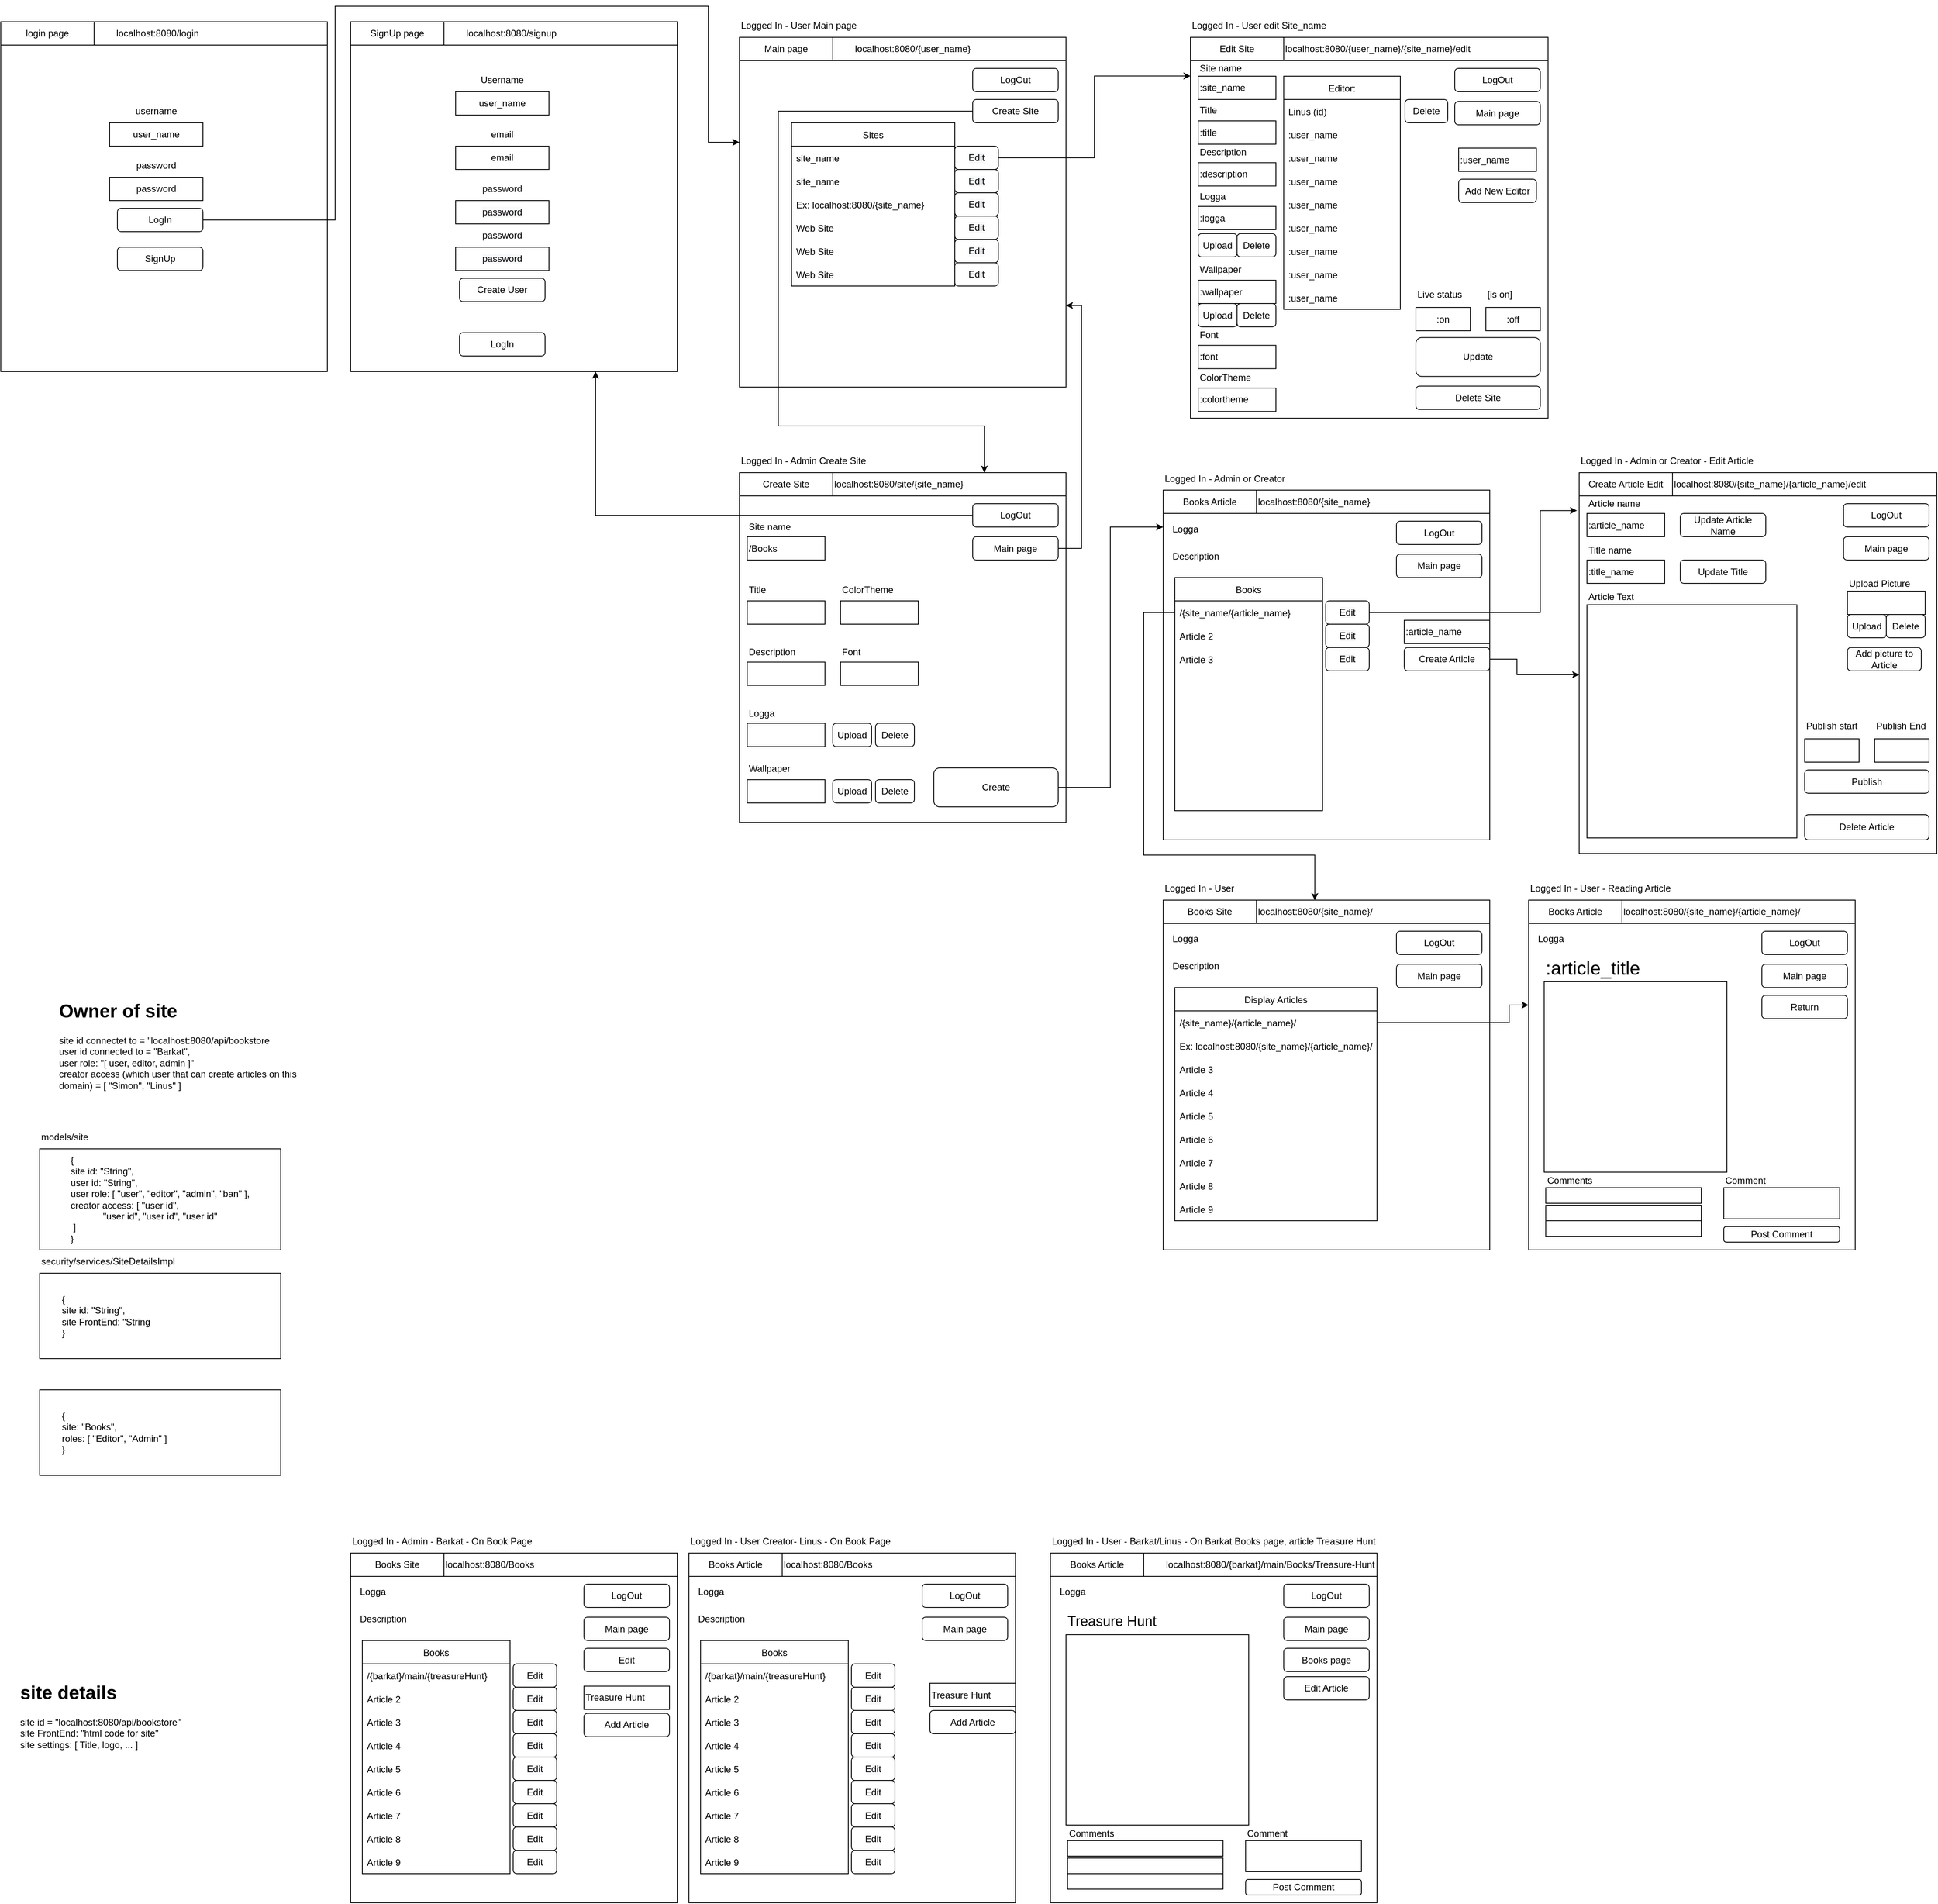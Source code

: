 <mxfile version="17.2.4" type="device"><diagram id="gTcpxZhZPQEVp1e5XKuq" name="Sida-1"><mxGraphModel dx="1342" dy="3203" grid="1" gridSize="10" guides="1" tooltips="1" connect="1" arrows="1" fold="1" page="1" pageScale="1" pageWidth="827" pageHeight="1169" math="0" shadow="0"><root><mxCell id="0"/><mxCell id="1" parent="0"/><mxCell id="T6GjmH9YE9J0seVcjsl0-1" value="&lt;div style=&quot;text-align: left&quot;&gt;&lt;span&gt;{&lt;/span&gt;&lt;/div&gt;&lt;div style=&quot;text-align: left&quot;&gt;&lt;span&gt;site id: &quot;String&quot;,&lt;/span&gt;&lt;/div&gt;&lt;div style=&quot;text-align: left&quot;&gt;&lt;span&gt;user id: &quot;String&quot;,&lt;/span&gt;&lt;br&gt;&lt;/div&gt;&lt;div style=&quot;text-align: left&quot;&gt;&lt;span&gt;user role: [ &quot;user&quot;, &quot;editor&quot;, &quot;admin&quot;, &quot;ban&quot; ],&lt;/span&gt;&lt;/div&gt;&lt;div style=&quot;text-align: left&quot;&gt;&lt;span&gt;creator access: [ &quot;user id&quot;,&amp;nbsp;&lt;/span&gt;&lt;/div&gt;&lt;span style=&quot;text-align: left&quot;&gt;&quot;user id&quot;,&amp;nbsp;&lt;/span&gt;&lt;span style=&quot;text-align: left&quot;&gt;&quot;user id&quot;,&amp;nbsp;&lt;/span&gt;&lt;span style=&quot;text-align: left&quot;&gt;&quot;user id&quot;&lt;/span&gt;&lt;div style=&quot;text-align: left&quot;&gt;&lt;span&gt;&amp;nbsp;]&lt;/span&gt;&lt;/div&gt;&lt;div style=&quot;text-align: left&quot;&gt;&lt;span&gt;}&lt;/span&gt;&lt;/div&gt;" style="rounded=0;whiteSpace=wrap;html=1;" parent="1" vertex="1"><mxGeometry x="100" y="-810" width="310" height="130" as="geometry"/></mxCell><mxCell id="T6GjmH9YE9J0seVcjsl0-2" value="models/site" style="text;html=1;strokeColor=none;fillColor=none;align=left;verticalAlign=middle;whiteSpace=wrap;rounded=0;" parent="1" vertex="1"><mxGeometry x="100" y="-840" width="100" height="30" as="geometry"/></mxCell><mxCell id="T6GjmH9YE9J0seVcjsl0-5" value="&lt;h1&gt;Owner of site&lt;/h1&gt;&lt;div&gt;&lt;div&gt;site id connectet to = &quot;localhost:8080/api/bookstore&lt;/div&gt;&lt;div&gt;user id connected to = &quot;Barkat&quot;,&lt;/div&gt;&lt;div&gt;user role: &quot;[ user, editor, admin ]&quot;&lt;/div&gt;&lt;div&gt;creator access (which user that can create articles on this domain) = [ &quot;Simon&quot;, &quot;Linus&quot; ]&lt;/div&gt;&lt;/div&gt;" style="text;html=1;strokeColor=none;fillColor=none;spacing=5;spacingTop=-20;whiteSpace=wrap;overflow=hidden;rounded=0;" parent="1" vertex="1"><mxGeometry x="120" y="-1007.5" width="340" height="150" as="geometry"/></mxCell><mxCell id="T6GjmH9YE9J0seVcjsl0-7" value="&lt;div&gt;&lt;span&gt;&lt;span style=&quot;white-space: pre&quot;&gt;&#9;&lt;/span&gt;{&lt;/span&gt;&lt;/div&gt;&lt;div&gt;&lt;span&gt;&lt;span style=&quot;white-space: pre&quot;&gt;&#9;&lt;/span&gt;site id: &quot;String&quot;,&lt;/span&gt;&lt;/div&gt;&lt;div&gt;&lt;span style=&quot;white-space: pre&quot;&gt;&#9;&lt;/span&gt;site FrontEnd: &quot;String&lt;/div&gt;&lt;div&gt;&lt;span&gt;&lt;span style=&quot;white-space: pre&quot;&gt;&#9;&lt;/span&gt;}&lt;/span&gt;&lt;/div&gt;" style="rounded=0;whiteSpace=wrap;html=1;align=left;" parent="1" vertex="1"><mxGeometry x="100" y="-650" width="310" height="110" as="geometry"/></mxCell><mxCell id="T6GjmH9YE9J0seVcjsl0-8" value="security/services/SiteDetailsImpl" style="text;html=1;strokeColor=none;fillColor=none;align=left;verticalAlign=middle;whiteSpace=wrap;rounded=0;" parent="1" vertex="1"><mxGeometry x="100" y="-680" width="220" height="30" as="geometry"/></mxCell><mxCell id="T6GjmH9YE9J0seVcjsl0-9" value="&lt;h1&gt;&lt;span&gt;site details&lt;/span&gt;&lt;/h1&gt;&lt;div&gt;&lt;span&gt;site id = &quot;localhost:8080/api/bookstore&quot;&lt;/span&gt;&lt;/div&gt;&lt;div&gt;&lt;span&gt;site FrontEnd: &quot;html code for site&quot;&lt;/span&gt;&lt;/div&gt;&lt;div&gt;&lt;span&gt;site settings: [ Title, logo, ... ]&lt;/span&gt;&lt;/div&gt;" style="text;html=1;strokeColor=none;fillColor=none;spacing=5;spacingTop=-20;whiteSpace=wrap;overflow=hidden;rounded=0;" parent="1" vertex="1"><mxGeometry x="70" y="-130" width="430" height="150" as="geometry"/></mxCell><mxCell id="RfKKCQRWWuX-iUL8c1Z2-180" value="" style="whiteSpace=wrap;html=1;aspect=fixed;" parent="1" vertex="1"><mxGeometry x="1545" y="-1100" width="420" height="420" as="geometry"/></mxCell><mxCell id="RfKKCQRWWuX-iUL8c1Z2-181" value="Books Site" style="rounded=0;whiteSpace=wrap;html=1;" parent="1" vertex="1"><mxGeometry x="1545" y="-1130" width="120" height="30" as="geometry"/></mxCell><mxCell id="RfKKCQRWWuX-iUL8c1Z2-182" value="&lt;span style=&quot;text-align: center&quot;&gt;localhost:8080/{&lt;/span&gt;site_name&lt;span style=&quot;text-align: center&quot;&gt;}/&lt;/span&gt;" style="rounded=0;whiteSpace=wrap;html=1;align=left;" parent="1" vertex="1"><mxGeometry x="1665" y="-1130" width="300" height="30" as="geometry"/></mxCell><mxCell id="RfKKCQRWWuX-iUL8c1Z2-183" value="Logged In - User&amp;nbsp;" style="text;html=1;strokeColor=none;fillColor=none;align=left;verticalAlign=middle;whiteSpace=wrap;rounded=0;" parent="1" vertex="1"><mxGeometry x="1545" y="-1160" width="165" height="30" as="geometry"/></mxCell><mxCell id="RfKKCQRWWuX-iUL8c1Z2-184" value="LogOut" style="rounded=1;whiteSpace=wrap;html=1;" parent="1" vertex="1"><mxGeometry x="1845" y="-1090" width="110" height="30" as="geometry"/></mxCell><mxCell id="RfKKCQRWWuX-iUL8c1Z2-185" value="Main page" style="rounded=1;whiteSpace=wrap;html=1;" parent="1" vertex="1"><mxGeometry x="1845" y="-1047.5" width="110" height="30" as="geometry"/></mxCell><mxCell id="RfKKCQRWWuX-iUL8c1Z2-186" value="Description" style="text;html=1;strokeColor=none;fillColor=none;align=left;verticalAlign=middle;whiteSpace=wrap;rounded=0;" parent="1" vertex="1"><mxGeometry x="1555" y="-1065" width="70" height="40" as="geometry"/></mxCell><mxCell id="RfKKCQRWWuX-iUL8c1Z2-187" value="Logga" style="text;html=1;strokeColor=none;fillColor=none;align=left;verticalAlign=middle;whiteSpace=wrap;rounded=0;" parent="1" vertex="1"><mxGeometry x="1555" y="-1100" width="45" height="40" as="geometry"/></mxCell><mxCell id="RfKKCQRWWuX-iUL8c1Z2-189" value="Display Articles" style="swimlane;fontStyle=0;childLayout=stackLayout;horizontal=1;startSize=30;horizontalStack=0;resizeParent=1;resizeParentMax=0;resizeLast=0;collapsible=1;marginBottom=0;" parent="1" vertex="1"><mxGeometry x="1560" y="-1017.5" width="260" height="300" as="geometry"/></mxCell><mxCell id="RfKKCQRWWuX-iUL8c1Z2-190" value="/{site_name}/{article_name}/" style="text;strokeColor=none;fillColor=none;align=left;verticalAlign=middle;spacingLeft=4;spacingRight=4;overflow=hidden;points=[[0,0.5],[1,0.5]];portConstraint=eastwest;rotatable=0;" parent="RfKKCQRWWuX-iUL8c1Z2-189" vertex="1"><mxGeometry y="30" width="260" height="30" as="geometry"/></mxCell><mxCell id="RfKKCQRWWuX-iUL8c1Z2-191" value="Ex: localhost:8080/{site_name}/{article_name}/" style="text;strokeColor=none;fillColor=none;align=left;verticalAlign=middle;spacingLeft=4;spacingRight=4;overflow=hidden;points=[[0,0.5],[1,0.5]];portConstraint=eastwest;rotatable=0;" parent="RfKKCQRWWuX-iUL8c1Z2-189" vertex="1"><mxGeometry y="60" width="260" height="30" as="geometry"/></mxCell><mxCell id="RfKKCQRWWuX-iUL8c1Z2-192" value="Article 3" style="text;strokeColor=none;fillColor=none;align=left;verticalAlign=middle;spacingLeft=4;spacingRight=4;overflow=hidden;points=[[0,0.5],[1,0.5]];portConstraint=eastwest;rotatable=0;" parent="RfKKCQRWWuX-iUL8c1Z2-189" vertex="1"><mxGeometry y="90" width="260" height="30" as="geometry"/></mxCell><mxCell id="RfKKCQRWWuX-iUL8c1Z2-193" value="Article 4" style="text;strokeColor=none;fillColor=none;align=left;verticalAlign=middle;spacingLeft=4;spacingRight=4;overflow=hidden;points=[[0,0.5],[1,0.5]];portConstraint=eastwest;rotatable=0;" parent="RfKKCQRWWuX-iUL8c1Z2-189" vertex="1"><mxGeometry y="120" width="260" height="30" as="geometry"/></mxCell><mxCell id="RfKKCQRWWuX-iUL8c1Z2-194" value="Article 5" style="text;strokeColor=none;fillColor=none;align=left;verticalAlign=middle;spacingLeft=4;spacingRight=4;overflow=hidden;points=[[0,0.5],[1,0.5]];portConstraint=eastwest;rotatable=0;" parent="RfKKCQRWWuX-iUL8c1Z2-189" vertex="1"><mxGeometry y="150" width="260" height="30" as="geometry"/></mxCell><mxCell id="RfKKCQRWWuX-iUL8c1Z2-195" value="Article 6" style="text;strokeColor=none;fillColor=none;align=left;verticalAlign=middle;spacingLeft=4;spacingRight=4;overflow=hidden;points=[[0,0.5],[1,0.5]];portConstraint=eastwest;rotatable=0;" parent="RfKKCQRWWuX-iUL8c1Z2-189" vertex="1"><mxGeometry y="180" width="260" height="30" as="geometry"/></mxCell><mxCell id="RfKKCQRWWuX-iUL8c1Z2-196" value="Article 7" style="text;strokeColor=none;fillColor=none;align=left;verticalAlign=middle;spacingLeft=4;spacingRight=4;overflow=hidden;points=[[0,0.5],[1,0.5]];portConstraint=eastwest;rotatable=0;" parent="RfKKCQRWWuX-iUL8c1Z2-189" vertex="1"><mxGeometry y="210" width="260" height="30" as="geometry"/></mxCell><mxCell id="RfKKCQRWWuX-iUL8c1Z2-197" value="Article 8" style="text;strokeColor=none;fillColor=none;align=left;verticalAlign=middle;spacingLeft=4;spacingRight=4;overflow=hidden;points=[[0,0.5],[1,0.5]];portConstraint=eastwest;rotatable=0;" parent="RfKKCQRWWuX-iUL8c1Z2-189" vertex="1"><mxGeometry y="240" width="260" height="30" as="geometry"/></mxCell><mxCell id="RfKKCQRWWuX-iUL8c1Z2-198" value="Article 9" style="text;strokeColor=none;fillColor=none;align=left;verticalAlign=middle;spacingLeft=4;spacingRight=4;overflow=hidden;points=[[0,0.5],[1,0.5]];portConstraint=eastwest;rotatable=0;" parent="RfKKCQRWWuX-iUL8c1Z2-189" vertex="1"><mxGeometry y="270" width="260" height="30" as="geometry"/></mxCell><mxCell id="RfKKCQRWWuX-iUL8c1Z2-349" value="" style="whiteSpace=wrap;html=1;aspect=fixed;" parent="1" vertex="1"><mxGeometry x="2015" y="-1100" width="420" height="420" as="geometry"/></mxCell><mxCell id="RfKKCQRWWuX-iUL8c1Z2-350" value="&lt;span&gt;Books Article&lt;/span&gt;" style="rounded=0;whiteSpace=wrap;html=1;" parent="1" vertex="1"><mxGeometry x="2015" y="-1130" width="120" height="30" as="geometry"/></mxCell><mxCell id="RfKKCQRWWuX-iUL8c1Z2-351" value="&lt;span style=&quot;text-align: center&quot;&gt;localhost:8080/{&lt;/span&gt;site_name&lt;span style=&quot;text-align: center&quot;&gt;}/{&lt;/span&gt;article_name&lt;span style=&quot;text-align: center&quot;&gt;}/&lt;/span&gt;" style="rounded=0;whiteSpace=wrap;html=1;align=left;" parent="1" vertex="1"><mxGeometry x="2135" y="-1130" width="300" height="30" as="geometry"/></mxCell><mxCell id="RfKKCQRWWuX-iUL8c1Z2-352" value="LogOut" style="rounded=1;whiteSpace=wrap;html=1;" parent="1" vertex="1"><mxGeometry x="2315" y="-1090" width="110" height="30" as="geometry"/></mxCell><mxCell id="RfKKCQRWWuX-iUL8c1Z2-353" value="Main page" style="rounded=1;whiteSpace=wrap;html=1;" parent="1" vertex="1"><mxGeometry x="2315" y="-1047.5" width="110" height="30" as="geometry"/></mxCell><mxCell id="RfKKCQRWWuX-iUL8c1Z2-355" value="Logga" style="text;html=1;strokeColor=none;fillColor=none;align=left;verticalAlign=middle;whiteSpace=wrap;rounded=0;" parent="1" vertex="1"><mxGeometry x="2025" y="-1100" width="45" height="40" as="geometry"/></mxCell><mxCell id="RfKKCQRWWuX-iUL8c1Z2-367" value="" style="rounded=0;whiteSpace=wrap;html=1;align=left;" parent="1" vertex="1"><mxGeometry x="2035" y="-1025" width="235" height="245" as="geometry"/></mxCell><mxCell id="RfKKCQRWWuX-iUL8c1Z2-368" value="&lt;font style=&quot;font-size: 24px&quot;&gt;:&lt;/font&gt;&lt;font style=&quot;font-size: 24px&quot;&gt;article_title&lt;/font&gt;" style="text;html=1;strokeColor=none;fillColor=none;align=left;verticalAlign=middle;whiteSpace=wrap;rounded=0;" parent="1" vertex="1"><mxGeometry x="2035" y="-1060" width="140" height="35" as="geometry"/></mxCell><mxCell id="RfKKCQRWWuX-iUL8c1Z2-369" value="Return" style="rounded=1;whiteSpace=wrap;html=1;" parent="1" vertex="1"><mxGeometry x="2315" y="-1007.5" width="110" height="30" as="geometry"/></mxCell><mxCell id="RfKKCQRWWuX-iUL8c1Z2-371" value="Comments" style="text;html=1;strokeColor=none;fillColor=none;align=left;verticalAlign=middle;whiteSpace=wrap;rounded=0;" parent="1" vertex="1"><mxGeometry x="2037" y="-780" width="78" height="22.5" as="geometry"/></mxCell><mxCell id="RfKKCQRWWuX-iUL8c1Z2-373" value="" style="rounded=0;whiteSpace=wrap;html=1;fontSize=18;" parent="1" vertex="1"><mxGeometry x="2037" y="-760" width="200" height="20" as="geometry"/></mxCell><mxCell id="RfKKCQRWWuX-iUL8c1Z2-375" value="" style="rounded=0;whiteSpace=wrap;html=1;fontSize=18;" parent="1" vertex="1"><mxGeometry x="2266" y="-760" width="149" height="40" as="geometry"/></mxCell><mxCell id="RfKKCQRWWuX-iUL8c1Z2-376" value="Post Comment" style="rounded=1;whiteSpace=wrap;html=1;" parent="1" vertex="1"><mxGeometry x="2266" y="-710" width="149" height="20" as="geometry"/></mxCell><mxCell id="RfKKCQRWWuX-iUL8c1Z2-377" value="Comment" style="text;html=1;strokeColor=none;fillColor=none;align=left;verticalAlign=middle;whiteSpace=wrap;rounded=0;" parent="1" vertex="1"><mxGeometry x="2266" y="-780" width="78" height="22.5" as="geometry"/></mxCell><mxCell id="RfKKCQRWWuX-iUL8c1Z2-378" value="" style="rounded=0;whiteSpace=wrap;html=1;fontSize=18;" parent="1" vertex="1"><mxGeometry x="2037" y="-737.5" width="200" height="20" as="geometry"/></mxCell><mxCell id="RfKKCQRWWuX-iUL8c1Z2-379" value="" style="rounded=0;whiteSpace=wrap;html=1;fontSize=18;" parent="1" vertex="1"><mxGeometry x="2037" y="-717.5" width="200" height="20" as="geometry"/></mxCell><mxCell id="RfKKCQRWWuX-iUL8c1Z2-381" value="Logged In - User - Reading Article" style="text;html=1;strokeColor=none;fillColor=none;align=left;verticalAlign=middle;whiteSpace=wrap;rounded=0;" parent="1" vertex="1"><mxGeometry x="2015" y="-1160" width="415" height="30" as="geometry"/></mxCell><mxCell id="1UuoSlkfMUY0v6H3hbkj-31" value="" style="whiteSpace=wrap;html=1;aspect=fixed;" parent="1" vertex="1"><mxGeometry x="500" y="-260" width="420" height="420" as="geometry"/></mxCell><mxCell id="1UuoSlkfMUY0v6H3hbkj-32" value="Books Site" style="rounded=0;whiteSpace=wrap;html=1;" parent="1" vertex="1"><mxGeometry x="500" y="-290" width="120" height="30" as="geometry"/></mxCell><mxCell id="1UuoSlkfMUY0v6H3hbkj-33" value="&lt;span&gt;&#9;&lt;/span&gt;localhost:8080/Books" style="rounded=0;whiteSpace=wrap;html=1;align=left;" parent="1" vertex="1"><mxGeometry x="620" y="-290" width="300" height="30" as="geometry"/></mxCell><mxCell id="1UuoSlkfMUY0v6H3hbkj-34" value="Logged In - Admin - Barkat - On Book Page" style="text;html=1;strokeColor=none;fillColor=none;align=left;verticalAlign=middle;whiteSpace=wrap;rounded=0;" parent="1" vertex="1"><mxGeometry x="500" y="-320" width="425" height="30" as="geometry"/></mxCell><mxCell id="1UuoSlkfMUY0v6H3hbkj-35" value="LogOut" style="rounded=1;whiteSpace=wrap;html=1;" parent="1" vertex="1"><mxGeometry x="800" y="-250" width="110" height="30" as="geometry"/></mxCell><mxCell id="1UuoSlkfMUY0v6H3hbkj-36" value="Main page" style="rounded=1;whiteSpace=wrap;html=1;" parent="1" vertex="1"><mxGeometry x="800" y="-207.5" width="110" height="30" as="geometry"/></mxCell><mxCell id="1UuoSlkfMUY0v6H3hbkj-37" value="Description" style="text;html=1;strokeColor=none;fillColor=none;align=left;verticalAlign=middle;whiteSpace=wrap;rounded=0;" parent="1" vertex="1"><mxGeometry x="510" y="-225" width="70" height="40" as="geometry"/></mxCell><mxCell id="1UuoSlkfMUY0v6H3hbkj-38" value="Logga" style="text;html=1;strokeColor=none;fillColor=none;align=left;verticalAlign=middle;whiteSpace=wrap;rounded=0;" parent="1" vertex="1"><mxGeometry x="510" y="-260" width="45" height="40" as="geometry"/></mxCell><mxCell id="1UuoSlkfMUY0v6H3hbkj-39" value="Edit" style="rounded=1;whiteSpace=wrap;html=1;" parent="1" vertex="1"><mxGeometry x="800" y="-167.5" width="110" height="30" as="geometry"/></mxCell><mxCell id="1UuoSlkfMUY0v6H3hbkj-40" value="Books" style="swimlane;fontStyle=0;childLayout=stackLayout;horizontal=1;startSize=30;horizontalStack=0;resizeParent=1;resizeParentMax=0;resizeLast=0;collapsible=1;marginBottom=0;" parent="1" vertex="1"><mxGeometry x="515" y="-177.5" width="190" height="300" as="geometry"/></mxCell><mxCell id="1UuoSlkfMUY0v6H3hbkj-41" value="/{barkat}/main/{treasureHunt}" style="text;strokeColor=none;fillColor=none;align=left;verticalAlign=middle;spacingLeft=4;spacingRight=4;overflow=hidden;points=[[0,0.5],[1,0.5]];portConstraint=eastwest;rotatable=0;" parent="1UuoSlkfMUY0v6H3hbkj-40" vertex="1"><mxGeometry y="30" width="190" height="30" as="geometry"/></mxCell><mxCell id="1UuoSlkfMUY0v6H3hbkj-42" value="Article 2" style="text;strokeColor=none;fillColor=none;align=left;verticalAlign=middle;spacingLeft=4;spacingRight=4;overflow=hidden;points=[[0,0.5],[1,0.5]];portConstraint=eastwest;rotatable=0;" parent="1UuoSlkfMUY0v6H3hbkj-40" vertex="1"><mxGeometry y="60" width="190" height="30" as="geometry"/></mxCell><mxCell id="1UuoSlkfMUY0v6H3hbkj-43" value="Article 3" style="text;strokeColor=none;fillColor=none;align=left;verticalAlign=middle;spacingLeft=4;spacingRight=4;overflow=hidden;points=[[0,0.5],[1,0.5]];portConstraint=eastwest;rotatable=0;" parent="1UuoSlkfMUY0v6H3hbkj-40" vertex="1"><mxGeometry y="90" width="190" height="30" as="geometry"/></mxCell><mxCell id="1UuoSlkfMUY0v6H3hbkj-44" value="Article 4" style="text;strokeColor=none;fillColor=none;align=left;verticalAlign=middle;spacingLeft=4;spacingRight=4;overflow=hidden;points=[[0,0.5],[1,0.5]];portConstraint=eastwest;rotatable=0;" parent="1UuoSlkfMUY0v6H3hbkj-40" vertex="1"><mxGeometry y="120" width="190" height="30" as="geometry"/></mxCell><mxCell id="1UuoSlkfMUY0v6H3hbkj-45" value="Article 5" style="text;strokeColor=none;fillColor=none;align=left;verticalAlign=middle;spacingLeft=4;spacingRight=4;overflow=hidden;points=[[0,0.5],[1,0.5]];portConstraint=eastwest;rotatable=0;" parent="1UuoSlkfMUY0v6H3hbkj-40" vertex="1"><mxGeometry y="150" width="190" height="30" as="geometry"/></mxCell><mxCell id="1UuoSlkfMUY0v6H3hbkj-46" value="Article 6" style="text;strokeColor=none;fillColor=none;align=left;verticalAlign=middle;spacingLeft=4;spacingRight=4;overflow=hidden;points=[[0,0.5],[1,0.5]];portConstraint=eastwest;rotatable=0;" parent="1UuoSlkfMUY0v6H3hbkj-40" vertex="1"><mxGeometry y="180" width="190" height="30" as="geometry"/></mxCell><mxCell id="1UuoSlkfMUY0v6H3hbkj-47" value="Article 7" style="text;strokeColor=none;fillColor=none;align=left;verticalAlign=middle;spacingLeft=4;spacingRight=4;overflow=hidden;points=[[0,0.5],[1,0.5]];portConstraint=eastwest;rotatable=0;" parent="1UuoSlkfMUY0v6H3hbkj-40" vertex="1"><mxGeometry y="210" width="190" height="30" as="geometry"/></mxCell><mxCell id="1UuoSlkfMUY0v6H3hbkj-48" value="Article 8" style="text;strokeColor=none;fillColor=none;align=left;verticalAlign=middle;spacingLeft=4;spacingRight=4;overflow=hidden;points=[[0,0.5],[1,0.5]];portConstraint=eastwest;rotatable=0;" parent="1UuoSlkfMUY0v6H3hbkj-40" vertex="1"><mxGeometry y="240" width="190" height="30" as="geometry"/></mxCell><mxCell id="1UuoSlkfMUY0v6H3hbkj-49" value="Article 9" style="text;strokeColor=none;fillColor=none;align=left;verticalAlign=middle;spacingLeft=4;spacingRight=4;overflow=hidden;points=[[0,0.5],[1,0.5]];portConstraint=eastwest;rotatable=0;" parent="1UuoSlkfMUY0v6H3hbkj-40" vertex="1"><mxGeometry y="270" width="190" height="30" as="geometry"/></mxCell><mxCell id="1UuoSlkfMUY0v6H3hbkj-50" value="Add Article" style="rounded=1;whiteSpace=wrap;html=1;" parent="1" vertex="1"><mxGeometry x="800" y="-83.75" width="110" height="30" as="geometry"/></mxCell><mxCell id="1UuoSlkfMUY0v6H3hbkj-51" value="&#10;&#10;&lt;span style=&quot;color: rgb(0, 0, 0); font-family: helvetica; font-size: 12px; font-style: normal; font-weight: 400; letter-spacing: normal; text-align: center; text-indent: 0px; text-transform: none; word-spacing: 0px; background-color: rgb(248, 249, 250); display: inline; float: none;&quot;&gt;Edit&lt;/span&gt;&#10;&#10;" style="rounded=1;whiteSpace=wrap;html=1;" parent="1" vertex="1"><mxGeometry x="709" y="-147.5" width="56" height="30" as="geometry"/></mxCell><mxCell id="1UuoSlkfMUY0v6H3hbkj-52" value="&#10;&#10;&lt;span style=&quot;color: rgb(0, 0, 0); font-family: helvetica; font-size: 12px; font-style: normal; font-weight: 400; letter-spacing: normal; text-align: center; text-indent: 0px; text-transform: none; word-spacing: 0px; background-color: rgb(248, 249, 250); display: inline; float: none;&quot;&gt;Edit&lt;/span&gt;&#10;&#10;" style="rounded=1;whiteSpace=wrap;html=1;" parent="1" vertex="1"><mxGeometry x="709" y="-117.5" width="56" height="30" as="geometry"/></mxCell><mxCell id="1UuoSlkfMUY0v6H3hbkj-53" value="&#10;&#10;&lt;span style=&quot;color: rgb(0, 0, 0); font-family: helvetica; font-size: 12px; font-style: normal; font-weight: 400; letter-spacing: normal; text-align: center; text-indent: 0px; text-transform: none; word-spacing: 0px; background-color: rgb(248, 249, 250); display: inline; float: none;&quot;&gt;Edit&lt;/span&gt;&#10;&#10;" style="rounded=1;whiteSpace=wrap;html=1;" parent="1" vertex="1"><mxGeometry x="709" y="-87.5" width="56" height="30" as="geometry"/></mxCell><mxCell id="1UuoSlkfMUY0v6H3hbkj-54" value="&#10;&#10;&lt;span style=&quot;color: rgb(0, 0, 0); font-family: helvetica; font-size: 12px; font-style: normal; font-weight: 400; letter-spacing: normal; text-align: center; text-indent: 0px; text-transform: none; word-spacing: 0px; background-color: rgb(248, 249, 250); display: inline; float: none;&quot;&gt;Edit&lt;/span&gt;&#10;&#10;" style="rounded=1;whiteSpace=wrap;html=1;" parent="1" vertex="1"><mxGeometry x="709" y="-57.5" width="56" height="30" as="geometry"/></mxCell><mxCell id="1UuoSlkfMUY0v6H3hbkj-55" value="&#10;&#10;&lt;span style=&quot;color: rgb(0, 0, 0); font-family: helvetica; font-size: 12px; font-style: normal; font-weight: 400; letter-spacing: normal; text-align: center; text-indent: 0px; text-transform: none; word-spacing: 0px; background-color: rgb(248, 249, 250); display: inline; float: none;&quot;&gt;Edit&lt;/span&gt;&#10;&#10;" style="rounded=1;whiteSpace=wrap;html=1;" parent="1" vertex="1"><mxGeometry x="709" y="-27.5" width="56" height="30" as="geometry"/></mxCell><mxCell id="1UuoSlkfMUY0v6H3hbkj-56" value="Edit" style="rounded=1;whiteSpace=wrap;html=1;" parent="1" vertex="1"><mxGeometry x="709" y="2.5" width="56" height="30" as="geometry"/></mxCell><mxCell id="1UuoSlkfMUY0v6H3hbkj-57" value="Edit" style="rounded=1;whiteSpace=wrap;html=1;" parent="1" vertex="1"><mxGeometry x="709" y="32.5" width="56" height="30" as="geometry"/></mxCell><mxCell id="1UuoSlkfMUY0v6H3hbkj-58" value="Edit" style="rounded=1;whiteSpace=wrap;html=1;" parent="1" vertex="1"><mxGeometry x="709" y="62.5" width="56" height="30" as="geometry"/></mxCell><mxCell id="1UuoSlkfMUY0v6H3hbkj-59" value="Edit" style="rounded=1;whiteSpace=wrap;html=1;" parent="1" vertex="1"><mxGeometry x="709" y="92.5" width="56" height="30" as="geometry"/></mxCell><mxCell id="1UuoSlkfMUY0v6H3hbkj-60" value="" style="whiteSpace=wrap;html=1;aspect=fixed;" parent="1" vertex="1"><mxGeometry x="935" y="-260" width="420" height="420" as="geometry"/></mxCell><mxCell id="1UuoSlkfMUY0v6H3hbkj-61" value="Books Article" style="rounded=0;whiteSpace=wrap;html=1;" parent="1" vertex="1"><mxGeometry x="935" y="-290" width="120" height="30" as="geometry"/></mxCell><mxCell id="1UuoSlkfMUY0v6H3hbkj-62" value="&lt;span&gt;&#9;&lt;/span&gt;localhost:8080/Books" style="rounded=0;whiteSpace=wrap;html=1;align=left;" parent="1" vertex="1"><mxGeometry x="1055" y="-290" width="300" height="30" as="geometry"/></mxCell><mxCell id="1UuoSlkfMUY0v6H3hbkj-63" value="Logged In - User Creator- Linus - On Book Page" style="text;html=1;strokeColor=none;fillColor=none;align=left;verticalAlign=middle;whiteSpace=wrap;rounded=0;" parent="1" vertex="1"><mxGeometry x="935" y="-320" width="425" height="30" as="geometry"/></mxCell><mxCell id="1UuoSlkfMUY0v6H3hbkj-64" value="LogOut" style="rounded=1;whiteSpace=wrap;html=1;" parent="1" vertex="1"><mxGeometry x="1235" y="-250" width="110" height="30" as="geometry"/></mxCell><mxCell id="1UuoSlkfMUY0v6H3hbkj-65" value="Main page" style="rounded=1;whiteSpace=wrap;html=1;" parent="1" vertex="1"><mxGeometry x="1235" y="-207.5" width="110" height="30" as="geometry"/></mxCell><mxCell id="1UuoSlkfMUY0v6H3hbkj-66" value="Description" style="text;html=1;strokeColor=none;fillColor=none;align=left;verticalAlign=middle;whiteSpace=wrap;rounded=0;" parent="1" vertex="1"><mxGeometry x="945" y="-225" width="70" height="40" as="geometry"/></mxCell><mxCell id="1UuoSlkfMUY0v6H3hbkj-67" value="Logga" style="text;html=1;strokeColor=none;fillColor=none;align=left;verticalAlign=middle;whiteSpace=wrap;rounded=0;" parent="1" vertex="1"><mxGeometry x="945" y="-260" width="45" height="40" as="geometry"/></mxCell><mxCell id="1UuoSlkfMUY0v6H3hbkj-68" value="Books" style="swimlane;fontStyle=0;childLayout=stackLayout;horizontal=1;startSize=30;horizontalStack=0;resizeParent=1;resizeParentMax=0;resizeLast=0;collapsible=1;marginBottom=0;" parent="1" vertex="1"><mxGeometry x="950" y="-177.5" width="190" height="300" as="geometry"/></mxCell><mxCell id="1UuoSlkfMUY0v6H3hbkj-69" value="/{barkat}/main/{treasureHunt}" style="text;strokeColor=none;fillColor=none;align=left;verticalAlign=middle;spacingLeft=4;spacingRight=4;overflow=hidden;points=[[0,0.5],[1,0.5]];portConstraint=eastwest;rotatable=0;" parent="1UuoSlkfMUY0v6H3hbkj-68" vertex="1"><mxGeometry y="30" width="190" height="30" as="geometry"/></mxCell><mxCell id="1UuoSlkfMUY0v6H3hbkj-70" value="Article 2" style="text;strokeColor=none;fillColor=none;align=left;verticalAlign=middle;spacingLeft=4;spacingRight=4;overflow=hidden;points=[[0,0.5],[1,0.5]];portConstraint=eastwest;rotatable=0;" parent="1UuoSlkfMUY0v6H3hbkj-68" vertex="1"><mxGeometry y="60" width="190" height="30" as="geometry"/></mxCell><mxCell id="1UuoSlkfMUY0v6H3hbkj-71" value="Article 3" style="text;strokeColor=none;fillColor=none;align=left;verticalAlign=middle;spacingLeft=4;spacingRight=4;overflow=hidden;points=[[0,0.5],[1,0.5]];portConstraint=eastwest;rotatable=0;" parent="1UuoSlkfMUY0v6H3hbkj-68" vertex="1"><mxGeometry y="90" width="190" height="30" as="geometry"/></mxCell><mxCell id="1UuoSlkfMUY0v6H3hbkj-72" value="Article 4" style="text;strokeColor=none;fillColor=none;align=left;verticalAlign=middle;spacingLeft=4;spacingRight=4;overflow=hidden;points=[[0,0.5],[1,0.5]];portConstraint=eastwest;rotatable=0;" parent="1UuoSlkfMUY0v6H3hbkj-68" vertex="1"><mxGeometry y="120" width="190" height="30" as="geometry"/></mxCell><mxCell id="1UuoSlkfMUY0v6H3hbkj-73" value="Article 5" style="text;strokeColor=none;fillColor=none;align=left;verticalAlign=middle;spacingLeft=4;spacingRight=4;overflow=hidden;points=[[0,0.5],[1,0.5]];portConstraint=eastwest;rotatable=0;" parent="1UuoSlkfMUY0v6H3hbkj-68" vertex="1"><mxGeometry y="150" width="190" height="30" as="geometry"/></mxCell><mxCell id="1UuoSlkfMUY0v6H3hbkj-74" value="Article 6" style="text;strokeColor=none;fillColor=none;align=left;verticalAlign=middle;spacingLeft=4;spacingRight=4;overflow=hidden;points=[[0,0.5],[1,0.5]];portConstraint=eastwest;rotatable=0;" parent="1UuoSlkfMUY0v6H3hbkj-68" vertex="1"><mxGeometry y="180" width="190" height="30" as="geometry"/></mxCell><mxCell id="1UuoSlkfMUY0v6H3hbkj-75" value="Article 7" style="text;strokeColor=none;fillColor=none;align=left;verticalAlign=middle;spacingLeft=4;spacingRight=4;overflow=hidden;points=[[0,0.5],[1,0.5]];portConstraint=eastwest;rotatable=0;" parent="1UuoSlkfMUY0v6H3hbkj-68" vertex="1"><mxGeometry y="210" width="190" height="30" as="geometry"/></mxCell><mxCell id="1UuoSlkfMUY0v6H3hbkj-76" value="Article 8" style="text;strokeColor=none;fillColor=none;align=left;verticalAlign=middle;spacingLeft=4;spacingRight=4;overflow=hidden;points=[[0,0.5],[1,0.5]];portConstraint=eastwest;rotatable=0;" parent="1UuoSlkfMUY0v6H3hbkj-68" vertex="1"><mxGeometry y="240" width="190" height="30" as="geometry"/></mxCell><mxCell id="1UuoSlkfMUY0v6H3hbkj-77" value="Article 9" style="text;strokeColor=none;fillColor=none;align=left;verticalAlign=middle;spacingLeft=4;spacingRight=4;overflow=hidden;points=[[0,0.5],[1,0.5]];portConstraint=eastwest;rotatable=0;" parent="1UuoSlkfMUY0v6H3hbkj-68" vertex="1"><mxGeometry y="270" width="190" height="30" as="geometry"/></mxCell><mxCell id="1UuoSlkfMUY0v6H3hbkj-78" value="&#10;&#10;&lt;span style=&quot;color: rgb(0, 0, 0); font-family: helvetica; font-size: 12px; font-style: normal; font-weight: 400; letter-spacing: normal; text-align: center; text-indent: 0px; text-transform: none; word-spacing: 0px; background-color: rgb(248, 249, 250); display: inline; float: none;&quot;&gt;Edit&lt;/span&gt;&#10;&#10;" style="rounded=1;whiteSpace=wrap;html=1;" parent="1" vertex="1"><mxGeometry x="1144" y="-147.5" width="56" height="30" as="geometry"/></mxCell><mxCell id="1UuoSlkfMUY0v6H3hbkj-79" value="&#10;&#10;&lt;span style=&quot;color: rgb(0, 0, 0); font-family: helvetica; font-size: 12px; font-style: normal; font-weight: 400; letter-spacing: normal; text-align: center; text-indent: 0px; text-transform: none; word-spacing: 0px; background-color: rgb(248, 249, 250); display: inline; float: none;&quot;&gt;Edit&lt;/span&gt;&#10;&#10;" style="rounded=1;whiteSpace=wrap;html=1;" parent="1" vertex="1"><mxGeometry x="1144" y="-117.5" width="56" height="30" as="geometry"/></mxCell><mxCell id="1UuoSlkfMUY0v6H3hbkj-80" value="&#10;&#10;&lt;span style=&quot;color: rgb(0, 0, 0); font-family: helvetica; font-size: 12px; font-style: normal; font-weight: 400; letter-spacing: normal; text-align: center; text-indent: 0px; text-transform: none; word-spacing: 0px; background-color: rgb(248, 249, 250); display: inline; float: none;&quot;&gt;Edit&lt;/span&gt;&#10;&#10;" style="rounded=1;whiteSpace=wrap;html=1;" parent="1" vertex="1"><mxGeometry x="1144" y="-87.5" width="56" height="30" as="geometry"/></mxCell><mxCell id="1UuoSlkfMUY0v6H3hbkj-81" value="&#10;&#10;&lt;span style=&quot;color: rgb(0, 0, 0); font-family: helvetica; font-size: 12px; font-style: normal; font-weight: 400; letter-spacing: normal; text-align: center; text-indent: 0px; text-transform: none; word-spacing: 0px; background-color: rgb(248, 249, 250); display: inline; float: none;&quot;&gt;Edit&lt;/span&gt;&#10;&#10;" style="rounded=1;whiteSpace=wrap;html=1;" parent="1" vertex="1"><mxGeometry x="1144" y="-57.5" width="56" height="30" as="geometry"/></mxCell><mxCell id="1UuoSlkfMUY0v6H3hbkj-82" value="&#10;&#10;&lt;span style=&quot;color: rgb(0, 0, 0); font-family: helvetica; font-size: 12px; font-style: normal; font-weight: 400; letter-spacing: normal; text-align: center; text-indent: 0px; text-transform: none; word-spacing: 0px; background-color: rgb(248, 249, 250); display: inline; float: none;&quot;&gt;Edit&lt;/span&gt;&#10;&#10;" style="rounded=1;whiteSpace=wrap;html=1;" parent="1" vertex="1"><mxGeometry x="1144" y="-27.5" width="56" height="30" as="geometry"/></mxCell><mxCell id="1UuoSlkfMUY0v6H3hbkj-83" value="Edit" style="rounded=1;whiteSpace=wrap;html=1;" parent="1" vertex="1"><mxGeometry x="1144" y="2.5" width="56" height="30" as="geometry"/></mxCell><mxCell id="1UuoSlkfMUY0v6H3hbkj-84" value="Edit" style="rounded=1;whiteSpace=wrap;html=1;" parent="1" vertex="1"><mxGeometry x="1144" y="32.5" width="56" height="30" as="geometry"/></mxCell><mxCell id="1UuoSlkfMUY0v6H3hbkj-85" value="Edit" style="rounded=1;whiteSpace=wrap;html=1;" parent="1" vertex="1"><mxGeometry x="1144" y="62.5" width="56" height="30" as="geometry"/></mxCell><mxCell id="1UuoSlkfMUY0v6H3hbkj-86" value="Edit" style="rounded=1;whiteSpace=wrap;html=1;" parent="1" vertex="1"><mxGeometry x="1144" y="92.5" width="56" height="30" as="geometry"/></mxCell><mxCell id="1UuoSlkfMUY0v6H3hbkj-87" value="Treasure Hunt" style="rounded=0;whiteSpace=wrap;html=1;align=left;" parent="1" vertex="1"><mxGeometry x="800" y="-118.75" width="110" height="30" as="geometry"/></mxCell><mxCell id="1UuoSlkfMUY0v6H3hbkj-88" value="Add Article" style="rounded=1;whiteSpace=wrap;html=1;" parent="1" vertex="1"><mxGeometry x="1245" y="-87.5" width="110" height="30" as="geometry"/></mxCell><mxCell id="1UuoSlkfMUY0v6H3hbkj-89" value="Treasure Hunt" style="rounded=0;whiteSpace=wrap;html=1;align=left;" parent="1" vertex="1"><mxGeometry x="1245" y="-122.5" width="110" height="30" as="geometry"/></mxCell><mxCell id="1UuoSlkfMUY0v6H3hbkj-100" value="" style="group" parent="1" vertex="1" connectable="0"><mxGeometry x="1580" y="-2270" width="460" height="520" as="geometry"/></mxCell><mxCell id="RfKKCQRWWuX-iUL8c1Z2-150" value="Logged In - User edit Site_name" style="text;html=1;strokeColor=none;fillColor=none;align=left;verticalAlign=middle;whiteSpace=wrap;rounded=0;" parent="1UuoSlkfMUY0v6H3hbkj-100" vertex="1"><mxGeometry width="460" height="30" as="geometry"/></mxCell><mxCell id="RfKKCQRWWuX-iUL8c1Z2-220" value="" style="whiteSpace=wrap;html=1;aspect=fixed;" parent="1UuoSlkfMUY0v6H3hbkj-100" vertex="1"><mxGeometry y="60" width="460" height="460" as="geometry"/></mxCell><mxCell id="RfKKCQRWWuX-iUL8c1Z2-221" value="Edit Site" style="rounded=0;whiteSpace=wrap;html=1;" parent="1UuoSlkfMUY0v6H3hbkj-100" vertex="1"><mxGeometry y="30" width="120" height="30" as="geometry"/></mxCell><mxCell id="RfKKCQRWWuX-iUL8c1Z2-222" value="&lt;div&gt;&lt;span&gt;&lt;span&gt;&#9;&lt;/span&gt;localhost:8080/{user_name}/{site_name}/edit&lt;/span&gt;&lt;/div&gt;" style="rounded=0;whiteSpace=wrap;html=1;align=left;" parent="1UuoSlkfMUY0v6H3hbkj-100" vertex="1"><mxGeometry x="120" y="30" width="340" height="30" as="geometry"/></mxCell><mxCell id="RfKKCQRWWuX-iUL8c1Z2-223" value="LogOut" style="rounded=1;whiteSpace=wrap;html=1;" parent="1UuoSlkfMUY0v6H3hbkj-100" vertex="1"><mxGeometry x="340" y="70" width="110" height="30" as="geometry"/></mxCell><mxCell id="RfKKCQRWWuX-iUL8c1Z2-224" value="Main page" style="rounded=1;whiteSpace=wrap;html=1;" parent="1UuoSlkfMUY0v6H3hbkj-100" vertex="1"><mxGeometry x="340" y="112.5" width="110" height="30" as="geometry"/></mxCell><mxCell id="RfKKCQRWWuX-iUL8c1Z2-225" value="Update" style="rounded=1;whiteSpace=wrap;html=1;" parent="1UuoSlkfMUY0v6H3hbkj-100" vertex="1"><mxGeometry x="290" y="416.25" width="160" height="50" as="geometry"/></mxCell><mxCell id="RfKKCQRWWuX-iUL8c1Z2-226" value=":site_name" style="rounded=0;whiteSpace=wrap;html=1;align=left;" parent="1UuoSlkfMUY0v6H3hbkj-100" vertex="1"><mxGeometry x="10" y="80" width="100" height="30" as="geometry"/></mxCell><mxCell id="RfKKCQRWWuX-iUL8c1Z2-227" value="Site name" style="text;html=1;strokeColor=none;fillColor=none;align=left;verticalAlign=middle;whiteSpace=wrap;rounded=0;" parent="1UuoSlkfMUY0v6H3hbkj-100" vertex="1"><mxGeometry x="10" y="60" width="100" height="20" as="geometry"/></mxCell><mxCell id="RfKKCQRWWuX-iUL8c1Z2-228" value=":title" style="rounded=0;whiteSpace=wrap;html=1;align=left;" parent="1UuoSlkfMUY0v6H3hbkj-100" vertex="1"><mxGeometry x="10" y="137.5" width="100" height="30" as="geometry"/></mxCell><mxCell id="RfKKCQRWWuX-iUL8c1Z2-229" value="Title" style="text;html=1;strokeColor=none;fillColor=none;align=left;verticalAlign=middle;whiteSpace=wrap;rounded=0;" parent="1UuoSlkfMUY0v6H3hbkj-100" vertex="1"><mxGeometry x="10" y="112.5" width="100" height="22.5" as="geometry"/></mxCell><mxCell id="RfKKCQRWWuX-iUL8c1Z2-230" value=":description" style="rounded=0;whiteSpace=wrap;html=1;align=left;" parent="1UuoSlkfMUY0v6H3hbkj-100" vertex="1"><mxGeometry x="10" y="191.25" width="100" height="30" as="geometry"/></mxCell><mxCell id="RfKKCQRWWuX-iUL8c1Z2-231" value="Description" style="text;html=1;strokeColor=none;fillColor=none;align=left;verticalAlign=middle;whiteSpace=wrap;rounded=0;" parent="1UuoSlkfMUY0v6H3hbkj-100" vertex="1"><mxGeometry x="10" y="167.5" width="100" height="21.25" as="geometry"/></mxCell><mxCell id="RfKKCQRWWuX-iUL8c1Z2-232" value=":logga" style="rounded=0;whiteSpace=wrap;html=1;align=left;" parent="1UuoSlkfMUY0v6H3hbkj-100" vertex="1"><mxGeometry x="10" y="247.5" width="100" height="30" as="geometry"/></mxCell><mxCell id="RfKKCQRWWuX-iUL8c1Z2-233" value="Logga" style="text;html=1;strokeColor=none;fillColor=none;align=left;verticalAlign=middle;whiteSpace=wrap;rounded=0;" parent="1UuoSlkfMUY0v6H3hbkj-100" vertex="1"><mxGeometry x="10" y="225" width="100" height="20" as="geometry"/></mxCell><mxCell id="RfKKCQRWWuX-iUL8c1Z2-234" value="Upload" style="rounded=1;whiteSpace=wrap;html=1;" parent="1UuoSlkfMUY0v6H3hbkj-100" vertex="1"><mxGeometry x="10" y="282.5" width="50" height="30" as="geometry"/></mxCell><mxCell id="RfKKCQRWWuX-iUL8c1Z2-235" value="Delete" style="rounded=1;whiteSpace=wrap;html=1;" parent="1UuoSlkfMUY0v6H3hbkj-100" vertex="1"><mxGeometry x="60" y="282.5" width="50" height="30" as="geometry"/></mxCell><mxCell id="RfKKCQRWWuX-iUL8c1Z2-236" value=":wallpaper" style="rounded=0;whiteSpace=wrap;html=1;align=left;" parent="1UuoSlkfMUY0v6H3hbkj-100" vertex="1"><mxGeometry x="10" y="342.5" width="100" height="30" as="geometry"/></mxCell><mxCell id="RfKKCQRWWuX-iUL8c1Z2-237" value="Wallpaper" style="text;html=1;strokeColor=none;fillColor=none;align=left;verticalAlign=middle;whiteSpace=wrap;rounded=0;" parent="1UuoSlkfMUY0v6H3hbkj-100" vertex="1"><mxGeometry x="10" y="317.5" width="100" height="22.5" as="geometry"/></mxCell><mxCell id="RfKKCQRWWuX-iUL8c1Z2-238" value="Upload" style="rounded=1;whiteSpace=wrap;html=1;" parent="1UuoSlkfMUY0v6H3hbkj-100" vertex="1"><mxGeometry x="10" y="372.5" width="50" height="30" as="geometry"/></mxCell><mxCell id="RfKKCQRWWuX-iUL8c1Z2-239" value="Delete" style="rounded=1;whiteSpace=wrap;html=1;" parent="1UuoSlkfMUY0v6H3hbkj-100" vertex="1"><mxGeometry x="60" y="372.5" width="50" height="30" as="geometry"/></mxCell><mxCell id="RfKKCQRWWuX-iUL8c1Z2-240" value=":colortheme" style="rounded=0;whiteSpace=wrap;html=1;align=left;" parent="1UuoSlkfMUY0v6H3hbkj-100" vertex="1"><mxGeometry x="10" y="481.25" width="100" height="30" as="geometry"/></mxCell><mxCell id="RfKKCQRWWuX-iUL8c1Z2-241" value="ColorTheme" style="text;html=1;strokeColor=none;fillColor=none;align=left;verticalAlign=middle;whiteSpace=wrap;rounded=0;" parent="1UuoSlkfMUY0v6H3hbkj-100" vertex="1"><mxGeometry x="10" y="456.25" width="100" height="22.5" as="geometry"/></mxCell><mxCell id="RfKKCQRWWuX-iUL8c1Z2-242" value=":font" style="rounded=0;whiteSpace=wrap;html=1;align=left;" parent="1UuoSlkfMUY0v6H3hbkj-100" vertex="1"><mxGeometry x="10" y="426.25" width="100" height="30" as="geometry"/></mxCell><mxCell id="RfKKCQRWWuX-iUL8c1Z2-243" value="Font" style="text;html=1;strokeColor=none;fillColor=none;align=left;verticalAlign=middle;whiteSpace=wrap;rounded=0;" parent="1UuoSlkfMUY0v6H3hbkj-100" vertex="1"><mxGeometry x="10" y="402.5" width="100" height="21.25" as="geometry"/></mxCell><mxCell id="RfKKCQRWWuX-iUL8c1Z2-270" value=":on" style="rounded=0;whiteSpace=wrap;html=1;" parent="1UuoSlkfMUY0v6H3hbkj-100" vertex="1"><mxGeometry x="290" y="377.5" width="70" height="30" as="geometry"/></mxCell><mxCell id="RfKKCQRWWuX-iUL8c1Z2-271" value=":off" style="rounded=0;whiteSpace=wrap;html=1;" parent="1UuoSlkfMUY0v6H3hbkj-100" vertex="1"><mxGeometry x="380" y="377.5" width="70" height="30" as="geometry"/></mxCell><mxCell id="RfKKCQRWWuX-iUL8c1Z2-272" value="&lt;span style=&quot;text-align: center&quot;&gt;Live status&lt;/span&gt;" style="text;html=1;strokeColor=none;fillColor=none;align=left;verticalAlign=middle;whiteSpace=wrap;rounded=0;" parent="1UuoSlkfMUY0v6H3hbkj-100" vertex="1"><mxGeometry x="290" y="347.5" width="70" height="27.5" as="geometry"/></mxCell><mxCell id="RfKKCQRWWuX-iUL8c1Z2-273" value="&lt;div style=&quot;text-align: center&quot;&gt;[is on]&lt;/div&gt;" style="text;html=1;strokeColor=none;fillColor=none;align=left;verticalAlign=middle;whiteSpace=wrap;rounded=0;" parent="1UuoSlkfMUY0v6H3hbkj-100" vertex="1"><mxGeometry x="380" y="347.5" width="70" height="27.5" as="geometry"/></mxCell><mxCell id="RfKKCQRWWuX-iUL8c1Z2-274" value="Editor:" style="swimlane;fontStyle=0;childLayout=stackLayout;horizontal=1;startSize=30;horizontalStack=0;resizeParent=1;resizeParentMax=0;resizeLast=0;collapsible=1;marginBottom=0;" parent="1UuoSlkfMUY0v6H3hbkj-100" vertex="1"><mxGeometry x="120" y="80" width="150" height="300" as="geometry"/></mxCell><mxCell id="RfKKCQRWWuX-iUL8c1Z2-275" value="Linus (id)" style="text;strokeColor=none;fillColor=none;align=left;verticalAlign=middle;spacingLeft=4;spacingRight=4;overflow=hidden;points=[[0,0.5],[1,0.5]];portConstraint=eastwest;rotatable=0;" parent="RfKKCQRWWuX-iUL8c1Z2-274" vertex="1"><mxGeometry y="30" width="150" height="30" as="geometry"/></mxCell><mxCell id="RfKKCQRWWuX-iUL8c1Z2-284" value=":user_name" style="text;strokeColor=none;fillColor=none;align=left;verticalAlign=middle;spacingLeft=4;spacingRight=4;overflow=hidden;points=[[0,0.5],[1,0.5]];portConstraint=eastwest;rotatable=0;" parent="RfKKCQRWWuX-iUL8c1Z2-274" vertex="1"><mxGeometry y="60" width="150" height="30" as="geometry"/></mxCell><mxCell id="RfKKCQRWWuX-iUL8c1Z2-285" value=":user_name" style="text;strokeColor=none;fillColor=none;align=left;verticalAlign=middle;spacingLeft=4;spacingRight=4;overflow=hidden;points=[[0,0.5],[1,0.5]];portConstraint=eastwest;rotatable=0;" parent="RfKKCQRWWuX-iUL8c1Z2-274" vertex="1"><mxGeometry y="90" width="150" height="30" as="geometry"/></mxCell><mxCell id="RfKKCQRWWuX-iUL8c1Z2-286" value=":user_name" style="text;strokeColor=none;fillColor=none;align=left;verticalAlign=middle;spacingLeft=4;spacingRight=4;overflow=hidden;points=[[0,0.5],[1,0.5]];portConstraint=eastwest;rotatable=0;" parent="RfKKCQRWWuX-iUL8c1Z2-274" vertex="1"><mxGeometry y="120" width="150" height="30" as="geometry"/></mxCell><mxCell id="1UuoSlkfMUY0v6H3hbkj-106" value=":user_name" style="text;strokeColor=none;fillColor=none;align=left;verticalAlign=middle;spacingLeft=4;spacingRight=4;overflow=hidden;points=[[0,0.5],[1,0.5]];portConstraint=eastwest;rotatable=0;" parent="RfKKCQRWWuX-iUL8c1Z2-274" vertex="1"><mxGeometry y="150" width="150" height="30" as="geometry"/></mxCell><mxCell id="1UuoSlkfMUY0v6H3hbkj-107" value=":user_name" style="text;strokeColor=none;fillColor=none;align=left;verticalAlign=middle;spacingLeft=4;spacingRight=4;overflow=hidden;points=[[0,0.5],[1,0.5]];portConstraint=eastwest;rotatable=0;" parent="RfKKCQRWWuX-iUL8c1Z2-274" vertex="1"><mxGeometry y="180" width="150" height="30" as="geometry"/></mxCell><mxCell id="1UuoSlkfMUY0v6H3hbkj-108" value=":user_name" style="text;strokeColor=none;fillColor=none;align=left;verticalAlign=middle;spacingLeft=4;spacingRight=4;overflow=hidden;points=[[0,0.5],[1,0.5]];portConstraint=eastwest;rotatable=0;" parent="RfKKCQRWWuX-iUL8c1Z2-274" vertex="1"><mxGeometry y="210" width="150" height="30" as="geometry"/></mxCell><mxCell id="1UuoSlkfMUY0v6H3hbkj-109" value=":user_name" style="text;strokeColor=none;fillColor=none;align=left;verticalAlign=middle;spacingLeft=4;spacingRight=4;overflow=hidden;points=[[0,0.5],[1,0.5]];portConstraint=eastwest;rotatable=0;" parent="RfKKCQRWWuX-iUL8c1Z2-274" vertex="1"><mxGeometry y="240" width="150" height="30" as="geometry"/></mxCell><mxCell id="1UuoSlkfMUY0v6H3hbkj-110" value=":user_name" style="text;strokeColor=none;fillColor=none;align=left;verticalAlign=middle;spacingLeft=4;spacingRight=4;overflow=hidden;points=[[0,0.5],[1,0.5]];portConstraint=eastwest;rotatable=0;" parent="RfKKCQRWWuX-iUL8c1Z2-274" vertex="1"><mxGeometry y="270" width="150" height="30" as="geometry"/></mxCell><mxCell id="RfKKCQRWWuX-iUL8c1Z2-287" value="Add New Editor" style="rounded=1;whiteSpace=wrap;html=1;" parent="1UuoSlkfMUY0v6H3hbkj-100" vertex="1"><mxGeometry x="345" y="212.5" width="100" height="30" as="geometry"/></mxCell><mxCell id="RfKKCQRWWuX-iUL8c1Z2-288" value="Delete" style="rounded=1;whiteSpace=wrap;html=1;" parent="1UuoSlkfMUY0v6H3hbkj-100" vertex="1"><mxGeometry x="276" y="110" width="55" height="30" as="geometry"/></mxCell><mxCell id="RfKKCQRWWuX-iUL8c1Z2-382" value=":user_name" style="rounded=0;whiteSpace=wrap;html=1;align=left;" parent="1UuoSlkfMUY0v6H3hbkj-100" vertex="1"><mxGeometry x="345" y="172.5" width="100" height="30" as="geometry"/></mxCell><mxCell id="1UuoSlkfMUY0v6H3hbkj-105" value="Delete Site" style="rounded=1;whiteSpace=wrap;html=1;" parent="1UuoSlkfMUY0v6H3hbkj-100" vertex="1"><mxGeometry x="290" y="478.75" width="160" height="30" as="geometry"/></mxCell><mxCell id="1UuoSlkfMUY0v6H3hbkj-101" value="" style="group" parent="1" vertex="1" connectable="0"><mxGeometry x="500" y="-2260" width="420" height="450" as="geometry"/></mxCell><mxCell id="RfKKCQRWWuX-iUL8c1Z2-7" value="" style="whiteSpace=wrap;html=1;aspect=fixed;" parent="1UuoSlkfMUY0v6H3hbkj-101" vertex="1"><mxGeometry y="30" width="420" height="420" as="geometry"/></mxCell><mxCell id="RfKKCQRWWuX-iUL8c1Z2-9" value="&lt;span&gt;user_name&lt;/span&gt;" style="rounded=0;whiteSpace=wrap;html=1;" parent="1UuoSlkfMUY0v6H3hbkj-101" vertex="1"><mxGeometry x="135" y="90" width="120" height="30" as="geometry"/></mxCell><mxCell id="RfKKCQRWWuX-iUL8c1Z2-10" value="email" style="rounded=0;whiteSpace=wrap;html=1;" parent="1UuoSlkfMUY0v6H3hbkj-101" vertex="1"><mxGeometry x="135" y="160" width="120" height="30" as="geometry"/></mxCell><mxCell id="RfKKCQRWWuX-iUL8c1Z2-11" value="Username" style="text;html=1;strokeColor=none;fillColor=none;align=center;verticalAlign=middle;whiteSpace=wrap;rounded=0;" parent="1UuoSlkfMUY0v6H3hbkj-101" vertex="1"><mxGeometry x="135" y="60" width="120" height="30" as="geometry"/></mxCell><mxCell id="RfKKCQRWWuX-iUL8c1Z2-12" value="email" style="text;html=1;strokeColor=none;fillColor=none;align=center;verticalAlign=middle;whiteSpace=wrap;rounded=0;" parent="1UuoSlkfMUY0v6H3hbkj-101" vertex="1"><mxGeometry x="135" y="130" width="120" height="30" as="geometry"/></mxCell><mxCell id="RfKKCQRWWuX-iUL8c1Z2-14" value="SignUp page" style="rounded=0;whiteSpace=wrap;html=1;" parent="1UuoSlkfMUY0v6H3hbkj-101" vertex="1"><mxGeometry width="120" height="30" as="geometry"/></mxCell><mxCell id="RfKKCQRWWuX-iUL8c1Z2-15" value="&lt;span style=&quot;white-space: pre&quot;&gt;&#9;&lt;/span&gt;localhost:8080/signup" style="rounded=0;whiteSpace=wrap;html=1;align=left;" parent="1UuoSlkfMUY0v6H3hbkj-101" vertex="1"><mxGeometry x="120" width="300" height="30" as="geometry"/></mxCell><mxCell id="RfKKCQRWWuX-iUL8c1Z2-25" value="&#10;&#10;&lt;span style=&quot;color: rgb(0, 0, 0); font-family: helvetica; font-size: 12px; font-style: normal; font-weight: 400; letter-spacing: normal; text-align: center; text-indent: 0px; text-transform: none; word-spacing: 0px; background-color: rgb(248, 249, 250); display: inline; float: none;&quot;&gt;password&lt;/span&gt;&#10;&#10;" style="rounded=0;whiteSpace=wrap;html=1;" parent="1UuoSlkfMUY0v6H3hbkj-101" vertex="1"><mxGeometry x="135" y="230" width="120" height="30" as="geometry"/></mxCell><mxCell id="RfKKCQRWWuX-iUL8c1Z2-26" value="password" style="text;html=1;strokeColor=none;fillColor=none;align=center;verticalAlign=middle;whiteSpace=wrap;rounded=0;" parent="1UuoSlkfMUY0v6H3hbkj-101" vertex="1"><mxGeometry x="135" y="200" width="120" height="30" as="geometry"/></mxCell><mxCell id="RfKKCQRWWuX-iUL8c1Z2-28" value="Create User" style="rounded=1;whiteSpace=wrap;html=1;" parent="1UuoSlkfMUY0v6H3hbkj-101" vertex="1"><mxGeometry x="140" y="330" width="110" height="30" as="geometry"/></mxCell><mxCell id="RfKKCQRWWuX-iUL8c1Z2-29" value="LogIn" style="rounded=1;whiteSpace=wrap;html=1;" parent="1UuoSlkfMUY0v6H3hbkj-101" vertex="1"><mxGeometry x="140" y="400" width="110" height="30" as="geometry"/></mxCell><mxCell id="1UuoSlkfMUY0v6H3hbkj-1" value="&#10;&#10;&lt;span style=&quot;color: rgb(0, 0, 0); font-family: helvetica; font-size: 12px; font-style: normal; font-weight: 400; letter-spacing: normal; text-align: center; text-indent: 0px; text-transform: none; word-spacing: 0px; background-color: rgb(248, 249, 250); display: inline; float: none;&quot;&gt;password&lt;/span&gt;&#10;&#10;" style="rounded=0;whiteSpace=wrap;html=1;" parent="1UuoSlkfMUY0v6H3hbkj-101" vertex="1"><mxGeometry x="135" y="290" width="120" height="30" as="geometry"/></mxCell><mxCell id="1UuoSlkfMUY0v6H3hbkj-2" value="password" style="text;html=1;strokeColor=none;fillColor=none;align=center;verticalAlign=middle;whiteSpace=wrap;rounded=0;" parent="1UuoSlkfMUY0v6H3hbkj-101" vertex="1"><mxGeometry x="135" y="260" width="120" height="30" as="geometry"/></mxCell><mxCell id="1UuoSlkfMUY0v6H3hbkj-102" value="" style="group" parent="1" vertex="1" connectable="0"><mxGeometry x="50" y="-2260" width="420" height="450" as="geometry"/></mxCell><mxCell id="vYsbMuwEJnWCKgoIa1kh-1" value="" style="whiteSpace=wrap;html=1;aspect=fixed;" parent="1UuoSlkfMUY0v6H3hbkj-102" vertex="1"><mxGeometry y="30" width="420" height="420" as="geometry"/></mxCell><mxCell id="vYsbMuwEJnWCKgoIa1kh-4" value="LogIn" style="rounded=1;whiteSpace=wrap;html=1;" parent="1UuoSlkfMUY0v6H3hbkj-102" vertex="1"><mxGeometry x="150" y="240" width="110" height="30" as="geometry"/></mxCell><mxCell id="vYsbMuwEJnWCKgoIa1kh-93" value="user_name" style="rounded=0;whiteSpace=wrap;html=1;" parent="1UuoSlkfMUY0v6H3hbkj-102" vertex="1"><mxGeometry x="140" y="130" width="120" height="30" as="geometry"/></mxCell><mxCell id="vYsbMuwEJnWCKgoIa1kh-94" value="password" style="rounded=0;whiteSpace=wrap;html=1;" parent="1UuoSlkfMUY0v6H3hbkj-102" vertex="1"><mxGeometry x="140" y="200" width="120" height="30" as="geometry"/></mxCell><mxCell id="RfKKCQRWWuX-iUL8c1Z2-1" value="username" style="text;html=1;strokeColor=none;fillColor=none;align=center;verticalAlign=middle;whiteSpace=wrap;rounded=0;" parent="1UuoSlkfMUY0v6H3hbkj-102" vertex="1"><mxGeometry x="140" y="100" width="120" height="30" as="geometry"/></mxCell><mxCell id="RfKKCQRWWuX-iUL8c1Z2-3" value="password" style="text;html=1;strokeColor=none;fillColor=none;align=center;verticalAlign=middle;whiteSpace=wrap;rounded=0;" parent="1UuoSlkfMUY0v6H3hbkj-102" vertex="1"><mxGeometry x="140" y="170" width="120" height="30" as="geometry"/></mxCell><mxCell id="RfKKCQRWWuX-iUL8c1Z2-4" value="SignUp" style="rounded=1;whiteSpace=wrap;html=1;" parent="1UuoSlkfMUY0v6H3hbkj-102" vertex="1"><mxGeometry x="150" y="290" width="110" height="30" as="geometry"/></mxCell><mxCell id="RfKKCQRWWuX-iUL8c1Z2-5" value="login page" style="rounded=0;whiteSpace=wrap;html=1;" parent="1UuoSlkfMUY0v6H3hbkj-102" vertex="1"><mxGeometry width="120" height="30" as="geometry"/></mxCell><mxCell id="RfKKCQRWWuX-iUL8c1Z2-6" value="&lt;span style=&quot;white-space: pre&quot;&gt;&#9;&lt;/span&gt;localhost:8080/login" style="rounded=0;whiteSpace=wrap;html=1;align=left;" parent="1UuoSlkfMUY0v6H3hbkj-102" vertex="1"><mxGeometry x="120" width="300" height="30" as="geometry"/></mxCell><mxCell id="1UuoSlkfMUY0v6H3hbkj-104" value="&lt;div&gt;&lt;span&gt;&lt;span style=&quot;white-space: pre&quot;&gt;&#9;&lt;/span&gt;{&lt;/span&gt;&lt;/div&gt;&lt;div&gt;&lt;span&gt;&lt;span style=&quot;white-space: pre&quot;&gt;&#9;&lt;/span&gt;site: &quot;Books&quot;,&lt;/span&gt;&lt;/div&gt;&lt;div&gt;&lt;span style=&quot;white-space: pre&quot;&gt;&#9;&lt;/span&gt;roles: [ &quot;Editor&quot;, &quot;Admin&quot; ]&lt;/div&gt;&lt;div&gt;&lt;span&gt;&lt;span style=&quot;white-space: pre&quot;&gt;&#9;&lt;/span&gt;}&lt;/span&gt;&lt;/div&gt;" style="rounded=0;whiteSpace=wrap;html=1;align=left;" parent="1" vertex="1"><mxGeometry x="100" y="-500" width="310" height="110" as="geometry"/></mxCell><mxCell id="1UuoSlkfMUY0v6H3hbkj-112" value="" style="group" parent="1" vertex="1" connectable="0"><mxGeometry x="1000" y="-1710" width="420" height="480" as="geometry"/></mxCell><mxCell id="RfKKCQRWWuX-iUL8c1Z2-75" value="" style="whiteSpace=wrap;html=1;aspect=fixed;" parent="1UuoSlkfMUY0v6H3hbkj-112" vertex="1"><mxGeometry y="60" width="420" height="420" as="geometry"/></mxCell><mxCell id="RfKKCQRWWuX-iUL8c1Z2-78" value="Create Site" style="rounded=0;whiteSpace=wrap;html=1;" parent="1UuoSlkfMUY0v6H3hbkj-112" vertex="1"><mxGeometry y="30" width="120" height="30" as="geometry"/></mxCell><mxCell id="RfKKCQRWWuX-iUL8c1Z2-79" value="&lt;span&gt;&#9;&lt;/span&gt;localhost:8080/site/{site_name}" style="rounded=0;whiteSpace=wrap;html=1;align=left;" parent="1UuoSlkfMUY0v6H3hbkj-112" vertex="1"><mxGeometry x="120" y="30" width="300" height="30" as="geometry"/></mxCell><mxCell id="RfKKCQRWWuX-iUL8c1Z2-90" value="Logged In - Admin Create Site" style="text;html=1;strokeColor=none;fillColor=none;align=left;verticalAlign=middle;whiteSpace=wrap;rounded=0;" parent="1UuoSlkfMUY0v6H3hbkj-112" vertex="1"><mxGeometry width="420" height="30" as="geometry"/></mxCell><mxCell id="RfKKCQRWWuX-iUL8c1Z2-76" value="LogOut" style="rounded=1;whiteSpace=wrap;html=1;" parent="1UuoSlkfMUY0v6H3hbkj-112" vertex="1"><mxGeometry x="300" y="70" width="110" height="30" as="geometry"/></mxCell><mxCell id="RfKKCQRWWuX-iUL8c1Z2-100" value="Main page" style="rounded=1;whiteSpace=wrap;html=1;" parent="1UuoSlkfMUY0v6H3hbkj-112" vertex="1"><mxGeometry x="300" y="112.5" width="110" height="30" as="geometry"/></mxCell><mxCell id="RfKKCQRWWuX-iUL8c1Z2-101" value="Create" style="rounded=1;whiteSpace=wrap;html=1;" parent="1UuoSlkfMUY0v6H3hbkj-112" vertex="1"><mxGeometry x="250" y="410" width="160" height="50" as="geometry"/></mxCell><mxCell id="RfKKCQRWWuX-iUL8c1Z2-102" value="/Books" style="rounded=0;whiteSpace=wrap;html=1;align=left;" parent="1UuoSlkfMUY0v6H3hbkj-112" vertex="1"><mxGeometry x="10" y="112.5" width="100" height="30" as="geometry"/></mxCell><mxCell id="RfKKCQRWWuX-iUL8c1Z2-103" value="Site name" style="text;html=1;strokeColor=none;fillColor=none;align=left;verticalAlign=middle;whiteSpace=wrap;rounded=0;" parent="1UuoSlkfMUY0v6H3hbkj-112" vertex="1"><mxGeometry x="10" y="90" width="100" height="20" as="geometry"/></mxCell><mxCell id="RfKKCQRWWuX-iUL8c1Z2-105" value="" style="rounded=0;whiteSpace=wrap;html=1;align=left;" parent="1UuoSlkfMUY0v6H3hbkj-112" vertex="1"><mxGeometry x="10" y="195" width="100" height="30" as="geometry"/></mxCell><mxCell id="RfKKCQRWWuX-iUL8c1Z2-106" value="Title" style="text;html=1;strokeColor=none;fillColor=none;align=left;verticalAlign=middle;whiteSpace=wrap;rounded=0;" parent="1UuoSlkfMUY0v6H3hbkj-112" vertex="1"><mxGeometry x="10" y="170" width="100" height="22.5" as="geometry"/></mxCell><mxCell id="RfKKCQRWWuX-iUL8c1Z2-107" value="" style="rounded=0;whiteSpace=wrap;html=1;align=left;" parent="1UuoSlkfMUY0v6H3hbkj-112" vertex="1"><mxGeometry x="10" y="273.75" width="100" height="30" as="geometry"/></mxCell><mxCell id="RfKKCQRWWuX-iUL8c1Z2-108" value="Description" style="text;html=1;strokeColor=none;fillColor=none;align=left;verticalAlign=middle;whiteSpace=wrap;rounded=0;" parent="1UuoSlkfMUY0v6H3hbkj-112" vertex="1"><mxGeometry x="10" y="250" width="100" height="21.25" as="geometry"/></mxCell><mxCell id="RfKKCQRWWuX-iUL8c1Z2-109" value="" style="rounded=0;whiteSpace=wrap;html=1;align=left;" parent="1UuoSlkfMUY0v6H3hbkj-112" vertex="1"><mxGeometry x="10" y="352.5" width="100" height="30" as="geometry"/></mxCell><mxCell id="RfKKCQRWWuX-iUL8c1Z2-110" value="Logga" style="text;html=1;strokeColor=none;fillColor=none;align=left;verticalAlign=middle;whiteSpace=wrap;rounded=0;" parent="1UuoSlkfMUY0v6H3hbkj-112" vertex="1"><mxGeometry x="10" y="330" width="100" height="20" as="geometry"/></mxCell><mxCell id="RfKKCQRWWuX-iUL8c1Z2-111" value="Upload" style="rounded=1;whiteSpace=wrap;html=1;" parent="1UuoSlkfMUY0v6H3hbkj-112" vertex="1"><mxGeometry x="120" y="352.5" width="50" height="30" as="geometry"/></mxCell><mxCell id="RfKKCQRWWuX-iUL8c1Z2-112" value="Delete" style="rounded=1;whiteSpace=wrap;html=1;" parent="1UuoSlkfMUY0v6H3hbkj-112" vertex="1"><mxGeometry x="175" y="352.5" width="50" height="30" as="geometry"/></mxCell><mxCell id="RfKKCQRWWuX-iUL8c1Z2-113" value="" style="rounded=0;whiteSpace=wrap;html=1;align=left;" parent="1UuoSlkfMUY0v6H3hbkj-112" vertex="1"><mxGeometry x="10" y="425" width="100" height="30" as="geometry"/></mxCell><mxCell id="RfKKCQRWWuX-iUL8c1Z2-114" value="Wallpaper" style="text;html=1;strokeColor=none;fillColor=none;align=left;verticalAlign=middle;whiteSpace=wrap;rounded=0;" parent="1UuoSlkfMUY0v6H3hbkj-112" vertex="1"><mxGeometry x="10" y="400" width="100" height="22.5" as="geometry"/></mxCell><mxCell id="RfKKCQRWWuX-iUL8c1Z2-115" value="Upload" style="rounded=1;whiteSpace=wrap;html=1;" parent="1UuoSlkfMUY0v6H3hbkj-112" vertex="1"><mxGeometry x="120" y="425" width="50" height="30" as="geometry"/></mxCell><mxCell id="RfKKCQRWWuX-iUL8c1Z2-116" value="Delete" style="rounded=1;whiteSpace=wrap;html=1;" parent="1UuoSlkfMUY0v6H3hbkj-112" vertex="1"><mxGeometry x="175" y="425" width="50" height="30" as="geometry"/></mxCell><mxCell id="RfKKCQRWWuX-iUL8c1Z2-117" value="" style="rounded=0;whiteSpace=wrap;html=1;align=left;" parent="1UuoSlkfMUY0v6H3hbkj-112" vertex="1"><mxGeometry x="130" y="195" width="100" height="30" as="geometry"/></mxCell><mxCell id="RfKKCQRWWuX-iUL8c1Z2-118" value="ColorTheme" style="text;html=1;strokeColor=none;fillColor=none;align=left;verticalAlign=middle;whiteSpace=wrap;rounded=0;" parent="1UuoSlkfMUY0v6H3hbkj-112" vertex="1"><mxGeometry x="130" y="170" width="100" height="22.5" as="geometry"/></mxCell><mxCell id="RfKKCQRWWuX-iUL8c1Z2-119" value="" style="rounded=0;whiteSpace=wrap;html=1;align=left;" parent="1UuoSlkfMUY0v6H3hbkj-112" vertex="1"><mxGeometry x="130" y="273.75" width="100" height="30" as="geometry"/></mxCell><mxCell id="RfKKCQRWWuX-iUL8c1Z2-120" value="Font" style="text;html=1;strokeColor=none;fillColor=none;align=left;verticalAlign=middle;whiteSpace=wrap;rounded=0;" parent="1UuoSlkfMUY0v6H3hbkj-112" vertex="1"><mxGeometry x="130" y="250" width="100" height="21.25" as="geometry"/></mxCell><mxCell id="vYct0MvTchDLscsuirV--1" value="" style="group" parent="1" vertex="1" connectable="0"><mxGeometry x="1000" y="-2270" width="420" height="480" as="geometry"/></mxCell><mxCell id="RfKKCQRWWuX-iUL8c1Z2-48" value="LogIn" style="rounded=1;whiteSpace=wrap;html=1;" parent="vYct0MvTchDLscsuirV--1" vertex="1"><mxGeometry x="140" y="310" width="110" height="30" as="geometry"/></mxCell><mxCell id="RfKKCQRWWuX-iUL8c1Z2-49" value="" style="whiteSpace=wrap;html=1;aspect=fixed;" parent="vYct0MvTchDLscsuirV--1" vertex="1"><mxGeometry y="60" width="420" height="420" as="geometry"/></mxCell><mxCell id="RfKKCQRWWuX-iUL8c1Z2-50" value="LogOut" style="rounded=1;whiteSpace=wrap;html=1;" parent="vYct0MvTchDLscsuirV--1" vertex="1"><mxGeometry x="300" y="70" width="110" height="30" as="geometry"/></mxCell><mxCell id="RfKKCQRWWuX-iUL8c1Z2-51" value="Create Site" style="rounded=1;whiteSpace=wrap;html=1;" parent="vYct0MvTchDLscsuirV--1" vertex="1"><mxGeometry x="300" y="110" width="110" height="30" as="geometry"/></mxCell><mxCell id="RfKKCQRWWuX-iUL8c1Z2-52" value="Main page" style="rounded=0;whiteSpace=wrap;html=1;" parent="vYct0MvTchDLscsuirV--1" vertex="1"><mxGeometry y="30" width="120" height="30" as="geometry"/></mxCell><mxCell id="RfKKCQRWWuX-iUL8c1Z2-53" value="&lt;span style=&quot;white-space: pre&quot;&gt;&#9;&lt;/span&gt;localhost:8080/{user_name}" style="rounded=0;whiteSpace=wrap;html=1;align=left;" parent="vYct0MvTchDLscsuirV--1" vertex="1"><mxGeometry x="120" y="30" width="300" height="30" as="geometry"/></mxCell><mxCell id="RfKKCQRWWuX-iUL8c1Z2-54" value="Sites" style="swimlane;fontStyle=0;childLayout=stackLayout;horizontal=1;startSize=30;horizontalStack=0;resizeParent=1;resizeParentMax=0;resizeLast=0;collapsible=1;marginBottom=0;" parent="vYct0MvTchDLscsuirV--1" vertex="1"><mxGeometry x="67" y="140" width="210" height="210" as="geometry"/></mxCell><mxCell id="RfKKCQRWWuX-iUL8c1Z2-55" value="site_name" style="text;strokeColor=none;fillColor=none;align=left;verticalAlign=middle;spacingLeft=4;spacingRight=4;overflow=hidden;points=[[0,0.5],[1,0.5]];portConstraint=eastwest;rotatable=0;" parent="RfKKCQRWWuX-iUL8c1Z2-54" vertex="1"><mxGeometry y="30" width="210" height="30" as="geometry"/></mxCell><mxCell id="RfKKCQRWWuX-iUL8c1Z2-56" value="site_name" style="text;strokeColor=none;fillColor=none;align=left;verticalAlign=middle;spacingLeft=4;spacingRight=4;overflow=hidden;points=[[0,0.5],[1,0.5]];portConstraint=eastwest;rotatable=0;" parent="RfKKCQRWWuX-iUL8c1Z2-54" vertex="1"><mxGeometry y="60" width="210" height="30" as="geometry"/></mxCell><mxCell id="RfKKCQRWWuX-iUL8c1Z2-57" value="Ex: localhost:8080/{site_name}" style="text;strokeColor=none;fillColor=none;align=left;verticalAlign=middle;spacingLeft=4;spacingRight=4;overflow=hidden;points=[[0,0.5],[1,0.5]];portConstraint=eastwest;rotatable=0;" parent="RfKKCQRWWuX-iUL8c1Z2-54" vertex="1"><mxGeometry y="90" width="210" height="30" as="geometry"/></mxCell><mxCell id="RfKKCQRWWuX-iUL8c1Z2-61" value="Web Site" style="text;strokeColor=none;fillColor=none;align=left;verticalAlign=middle;spacingLeft=4;spacingRight=4;overflow=hidden;points=[[0,0.5],[1,0.5]];portConstraint=eastwest;rotatable=0;" parent="RfKKCQRWWuX-iUL8c1Z2-54" vertex="1"><mxGeometry y="120" width="210" height="30" as="geometry"/></mxCell><mxCell id="RfKKCQRWWuX-iUL8c1Z2-62" value="Web Site" style="text;strokeColor=none;fillColor=none;align=left;verticalAlign=middle;spacingLeft=4;spacingRight=4;overflow=hidden;points=[[0,0.5],[1,0.5]];portConstraint=eastwest;rotatable=0;" parent="RfKKCQRWWuX-iUL8c1Z2-54" vertex="1"><mxGeometry y="150" width="210" height="30" as="geometry"/></mxCell><mxCell id="RfKKCQRWWuX-iUL8c1Z2-63" value="Web Site" style="text;strokeColor=none;fillColor=none;align=left;verticalAlign=middle;spacingLeft=4;spacingRight=4;overflow=hidden;points=[[0,0.5],[1,0.5]];portConstraint=eastwest;rotatable=0;" parent="RfKKCQRWWuX-iUL8c1Z2-54" vertex="1"><mxGeometry y="180" width="210" height="30" as="geometry"/></mxCell><mxCell id="RfKKCQRWWuX-iUL8c1Z2-64" value="Logged In - User Main page" style="text;html=1;strokeColor=none;fillColor=none;align=left;verticalAlign=middle;whiteSpace=wrap;rounded=0;" parent="vYct0MvTchDLscsuirV--1" vertex="1"><mxGeometry width="420" height="30" as="geometry"/></mxCell><mxCell id="RfKKCQRWWuX-iUL8c1Z2-65" value="&#10;&#10;&lt;span style=&quot;color: rgb(0, 0, 0); font-family: helvetica; font-size: 12px; font-style: normal; font-weight: 400; letter-spacing: normal; text-align: center; text-indent: 0px; text-transform: none; word-spacing: 0px; background-color: rgb(248, 249, 250); display: inline; float: none;&quot;&gt;Edit&lt;/span&gt;&#10;&#10;" style="rounded=1;whiteSpace=wrap;html=1;" parent="vYct0MvTchDLscsuirV--1" vertex="1"><mxGeometry x="277" y="170" width="56" height="30" as="geometry"/></mxCell><mxCell id="RfKKCQRWWuX-iUL8c1Z2-66" value="&#10;&#10;&lt;span style=&quot;color: rgb(0, 0, 0); font-family: helvetica; font-size: 12px; font-style: normal; font-weight: 400; letter-spacing: normal; text-align: center; text-indent: 0px; text-transform: none; word-spacing: 0px; background-color: rgb(248, 249, 250); display: inline; float: none;&quot;&gt;Edit&lt;/span&gt;&#10;&#10;" style="rounded=1;whiteSpace=wrap;html=1;" parent="vYct0MvTchDLscsuirV--1" vertex="1"><mxGeometry x="277" y="200" width="56" height="30" as="geometry"/></mxCell><mxCell id="RfKKCQRWWuX-iUL8c1Z2-67" value="&#10;&#10;&lt;span style=&quot;color: rgb(0, 0, 0); font-family: helvetica; font-size: 12px; font-style: normal; font-weight: 400; letter-spacing: normal; text-align: center; text-indent: 0px; text-transform: none; word-spacing: 0px; background-color: rgb(248, 249, 250); display: inline; float: none;&quot;&gt;Edit&lt;/span&gt;&#10;&#10;" style="rounded=1;whiteSpace=wrap;html=1;" parent="vYct0MvTchDLscsuirV--1" vertex="1"><mxGeometry x="277" y="230" width="56" height="30" as="geometry"/></mxCell><mxCell id="RfKKCQRWWuX-iUL8c1Z2-68" value="&#10;&#10;&lt;span style=&quot;color: rgb(0, 0, 0); font-family: helvetica; font-size: 12px; font-style: normal; font-weight: 400; letter-spacing: normal; text-align: center; text-indent: 0px; text-transform: none; word-spacing: 0px; background-color: rgb(248, 249, 250); display: inline; float: none;&quot;&gt;Edit&lt;/span&gt;&#10;&#10;" style="rounded=1;whiteSpace=wrap;html=1;" parent="vYct0MvTchDLscsuirV--1" vertex="1"><mxGeometry x="277" y="260" width="56" height="30" as="geometry"/></mxCell><mxCell id="RfKKCQRWWuX-iUL8c1Z2-69" value="&#10;&#10;&lt;span style=&quot;color: rgb(0, 0, 0); font-family: helvetica; font-size: 12px; font-style: normal; font-weight: 400; letter-spacing: normal; text-align: center; text-indent: 0px; text-transform: none; word-spacing: 0px; background-color: rgb(248, 249, 250); display: inline; float: none;&quot;&gt;Edit&lt;/span&gt;&#10;&#10;" style="rounded=1;whiteSpace=wrap;html=1;" parent="vYct0MvTchDLscsuirV--1" vertex="1"><mxGeometry x="277" y="290" width="56" height="30" as="geometry"/></mxCell><mxCell id="RfKKCQRWWuX-iUL8c1Z2-70" value="Edit" style="rounded=1;whiteSpace=wrap;html=1;" parent="vYct0MvTchDLscsuirV--1" vertex="1"><mxGeometry x="277" y="320" width="56" height="30" as="geometry"/></mxCell><mxCell id="-5gJqbptyLWvhz_HSErx-23" style="edgeStyle=orthogonalEdgeStyle;rounded=0;orthogonalLoop=1;jettySize=auto;html=1;entryX=0;entryY=0.5;entryDx=0;entryDy=0;exitX=1;exitY=0.5;exitDx=0;exitDy=0;" parent="1" source="RfKKCQRWWuX-iUL8c1Z2-457" target="-5gJqbptyLWvhz_HSErx-2" edge="1"><mxGeometry relative="1" as="geometry"><mxPoint x="2190" y="-1390" as="sourcePoint"/><Array as="points"><mxPoint x="2000" y="-1440"/><mxPoint x="2000" y="-1420"/></Array></mxGeometry></mxCell><mxCell id="-5gJqbptyLWvhz_HSErx-24" style="edgeStyle=orthogonalEdgeStyle;rounded=0;orthogonalLoop=1;jettySize=auto;html=1;entryX=0.75;entryY=1;entryDx=0;entryDy=0;" parent="1" source="RfKKCQRWWuX-iUL8c1Z2-51" target="RfKKCQRWWuX-iUL8c1Z2-90" edge="1"><mxGeometry relative="1" as="geometry"><mxPoint x="1320" y="-1720" as="targetPoint"/><Array as="points"><mxPoint x="1050" y="-2145"/><mxPoint x="1050" y="-1740"/><mxPoint x="1315" y="-1740"/></Array></mxGeometry></mxCell><mxCell id="-5gJqbptyLWvhz_HSErx-25" style="edgeStyle=orthogonalEdgeStyle;rounded=0;orthogonalLoop=1;jettySize=auto;html=1;entryX=0;entryY=0.043;entryDx=0;entryDy=0;entryPerimeter=0;" parent="1" source="RfKKCQRWWuX-iUL8c1Z2-65" target="RfKKCQRWWuX-iUL8c1Z2-220" edge="1"><mxGeometry relative="1" as="geometry"/></mxCell><mxCell id="-5gJqbptyLWvhz_HSErx-26" style="edgeStyle=orthogonalEdgeStyle;rounded=0;orthogonalLoop=1;jettySize=auto;html=1;entryX=0;entryY=0.25;entryDx=0;entryDy=0;" parent="1" source="vYsbMuwEJnWCKgoIa1kh-4" target="RfKKCQRWWuX-iUL8c1Z2-49" edge="1"><mxGeometry relative="1" as="geometry"><Array as="points"><mxPoint x="480" y="-2005"/><mxPoint x="480" y="-2280"/><mxPoint x="960" y="-2280"/><mxPoint x="960" y="-2105"/></Array></mxGeometry></mxCell><mxCell id="-5gJqbptyLWvhz_HSErx-27" style="edgeStyle=orthogonalEdgeStyle;rounded=0;orthogonalLoop=1;jettySize=auto;html=1;entryX=1;entryY=0.75;entryDx=0;entryDy=0;" parent="1" source="RfKKCQRWWuX-iUL8c1Z2-100" target="RfKKCQRWWuX-iUL8c1Z2-49" edge="1"><mxGeometry relative="1" as="geometry"><Array as="points"><mxPoint x="1440" y="-1582"/><mxPoint x="1440" y="-1895"/></Array></mxGeometry></mxCell><mxCell id="-5gJqbptyLWvhz_HSErx-28" style="edgeStyle=orthogonalEdgeStyle;rounded=0;orthogonalLoop=1;jettySize=auto;html=1;entryX=0.75;entryY=1;entryDx=0;entryDy=0;" parent="1" source="RfKKCQRWWuX-iUL8c1Z2-76" target="RfKKCQRWWuX-iUL8c1Z2-7" edge="1"><mxGeometry relative="1" as="geometry"><Array as="points"><mxPoint x="815" y="-1625"/></Array></mxGeometry></mxCell><mxCell id="-5gJqbptyLWvhz_HSErx-29" value="" style="group" parent="1" vertex="1" connectable="0"><mxGeometry x="1545" y="-1687.5" width="425" height="480" as="geometry"/></mxCell><mxCell id="RfKKCQRWWuX-iUL8c1Z2-383" value="" style="whiteSpace=wrap;html=1;aspect=fixed;" parent="-5gJqbptyLWvhz_HSErx-29" vertex="1"><mxGeometry y="60" width="420" height="420" as="geometry"/></mxCell><mxCell id="RfKKCQRWWuX-iUL8c1Z2-384" value="Books Article" style="rounded=0;whiteSpace=wrap;html=1;" parent="-5gJqbptyLWvhz_HSErx-29" vertex="1"><mxGeometry y="30" width="120" height="30" as="geometry"/></mxCell><mxCell id="RfKKCQRWWuX-iUL8c1Z2-385" value="&lt;span&gt;&#9;&lt;/span&gt;localhost:8080/{site_name}" style="rounded=0;whiteSpace=wrap;html=1;align=left;" parent="-5gJqbptyLWvhz_HSErx-29" vertex="1"><mxGeometry x="120" y="30" width="300" height="30" as="geometry"/></mxCell><mxCell id="RfKKCQRWWuX-iUL8c1Z2-386" value="Logged In - Admin or Creator" style="text;html=1;strokeColor=none;fillColor=none;align=left;verticalAlign=middle;whiteSpace=wrap;rounded=0;" parent="-5gJqbptyLWvhz_HSErx-29" vertex="1"><mxGeometry width="425" height="30" as="geometry"/></mxCell><mxCell id="RfKKCQRWWuX-iUL8c1Z2-387" value="LogOut" style="rounded=1;whiteSpace=wrap;html=1;" parent="-5gJqbptyLWvhz_HSErx-29" vertex="1"><mxGeometry x="300" y="70" width="110" height="30" as="geometry"/></mxCell><mxCell id="RfKKCQRWWuX-iUL8c1Z2-388" value="Main page" style="rounded=1;whiteSpace=wrap;html=1;" parent="-5gJqbptyLWvhz_HSErx-29" vertex="1"><mxGeometry x="300" y="112.5" width="110" height="30" as="geometry"/></mxCell><mxCell id="RfKKCQRWWuX-iUL8c1Z2-389" value="Description" style="text;html=1;strokeColor=none;fillColor=none;align=left;verticalAlign=middle;whiteSpace=wrap;rounded=0;" parent="-5gJqbptyLWvhz_HSErx-29" vertex="1"><mxGeometry x="10" y="95" width="70" height="40" as="geometry"/></mxCell><mxCell id="RfKKCQRWWuX-iUL8c1Z2-390" value="Logga" style="text;html=1;strokeColor=none;fillColor=none;align=left;verticalAlign=middle;whiteSpace=wrap;rounded=0;" parent="-5gJqbptyLWvhz_HSErx-29" vertex="1"><mxGeometry x="10" y="60" width="45" height="40" as="geometry"/></mxCell><mxCell id="RfKKCQRWWuX-iUL8c1Z2-392" value="Books" style="swimlane;fontStyle=0;childLayout=stackLayout;horizontal=1;startSize=30;horizontalStack=0;resizeParent=1;resizeParentMax=0;resizeLast=0;collapsible=1;marginBottom=0;" parent="-5gJqbptyLWvhz_HSErx-29" vertex="1"><mxGeometry x="15" y="142.5" width="190" height="300" as="geometry"/></mxCell><mxCell id="RfKKCQRWWuX-iUL8c1Z2-393" value="/{site_name/{article_name}" style="text;strokeColor=none;fillColor=none;align=left;verticalAlign=middle;spacingLeft=4;spacingRight=4;overflow=hidden;points=[[0,0.5],[1,0.5]];portConstraint=eastwest;rotatable=0;" parent="RfKKCQRWWuX-iUL8c1Z2-392" vertex="1"><mxGeometry y="30" width="190" height="30" as="geometry"/></mxCell><mxCell id="RfKKCQRWWuX-iUL8c1Z2-394" value="Article 2" style="text;strokeColor=none;fillColor=none;align=left;verticalAlign=middle;spacingLeft=4;spacingRight=4;overflow=hidden;points=[[0,0.5],[1,0.5]];portConstraint=eastwest;rotatable=0;" parent="RfKKCQRWWuX-iUL8c1Z2-392" vertex="1"><mxGeometry y="60" width="190" height="30" as="geometry"/></mxCell><mxCell id="RfKKCQRWWuX-iUL8c1Z2-395" value="Article 3" style="text;strokeColor=none;fillColor=none;align=left;verticalAlign=middle;spacingLeft=4;spacingRight=4;overflow=hidden;points=[[0,0.5],[1,0.5]];portConstraint=eastwest;rotatable=0;" parent="RfKKCQRWWuX-iUL8c1Z2-392" vertex="1"><mxGeometry y="90" width="190" height="30" as="geometry"/></mxCell><mxCell id="RfKKCQRWWuX-iUL8c1Z2-396" value=" " style="text;strokeColor=none;fillColor=none;align=left;verticalAlign=middle;spacingLeft=4;spacingRight=4;overflow=hidden;points=[[0,0.5],[1,0.5]];portConstraint=eastwest;rotatable=0;" parent="RfKKCQRWWuX-iUL8c1Z2-392" vertex="1"><mxGeometry y="120" width="190" height="30" as="geometry"/></mxCell><mxCell id="RfKKCQRWWuX-iUL8c1Z2-397" value=" " style="text;strokeColor=none;fillColor=none;align=left;verticalAlign=middle;spacingLeft=4;spacingRight=4;overflow=hidden;points=[[0,0.5],[1,0.5]];portConstraint=eastwest;rotatable=0;" parent="RfKKCQRWWuX-iUL8c1Z2-392" vertex="1"><mxGeometry y="150" width="190" height="30" as="geometry"/></mxCell><mxCell id="RfKKCQRWWuX-iUL8c1Z2-398" value=" " style="text;strokeColor=none;fillColor=none;align=left;verticalAlign=middle;spacingLeft=4;spacingRight=4;overflow=hidden;points=[[0,0.5],[1,0.5]];portConstraint=eastwest;rotatable=0;" parent="RfKKCQRWWuX-iUL8c1Z2-392" vertex="1"><mxGeometry y="180" width="190" height="30" as="geometry"/></mxCell><mxCell id="RfKKCQRWWuX-iUL8c1Z2-399" value=" " style="text;strokeColor=none;fillColor=none;align=left;verticalAlign=middle;spacingLeft=4;spacingRight=4;overflow=hidden;points=[[0,0.5],[1,0.5]];portConstraint=eastwest;rotatable=0;" parent="RfKKCQRWWuX-iUL8c1Z2-392" vertex="1"><mxGeometry y="210" width="190" height="30" as="geometry"/></mxCell><mxCell id="RfKKCQRWWuX-iUL8c1Z2-400" value=" " style="text;strokeColor=none;fillColor=none;align=left;verticalAlign=middle;spacingLeft=4;spacingRight=4;overflow=hidden;points=[[0,0.5],[1,0.5]];portConstraint=eastwest;rotatable=0;" parent="RfKKCQRWWuX-iUL8c1Z2-392" vertex="1"><mxGeometry y="240" width="190" height="30" as="geometry"/></mxCell><mxCell id="RfKKCQRWWuX-iUL8c1Z2-401" value=" " style="text;strokeColor=none;fillColor=none;align=left;verticalAlign=middle;spacingLeft=4;spacingRight=4;overflow=hidden;points=[[0,0.5],[1,0.5]];portConstraint=eastwest;rotatable=0;" parent="RfKKCQRWWuX-iUL8c1Z2-392" vertex="1"><mxGeometry y="270" width="190" height="30" as="geometry"/></mxCell><mxCell id="RfKKCQRWWuX-iUL8c1Z2-403" value="&#10;&#10;&lt;span style=&quot;color: rgb(0, 0, 0); font-family: helvetica; font-size: 12px; font-style: normal; font-weight: 400; letter-spacing: normal; text-align: center; text-indent: 0px; text-transform: none; word-spacing: 0px; background-color: rgb(248, 249, 250); display: inline; float: none;&quot;&gt;Edit&lt;/span&gt;&#10;&#10;" style="rounded=1;whiteSpace=wrap;html=1;" parent="-5gJqbptyLWvhz_HSErx-29" vertex="1"><mxGeometry x="209" y="172.5" width="56" height="30" as="geometry"/></mxCell><mxCell id="RfKKCQRWWuX-iUL8c1Z2-404" value="&#10;&#10;&lt;span style=&quot;color: rgb(0, 0, 0); font-family: helvetica; font-size: 12px; font-style: normal; font-weight: 400; letter-spacing: normal; text-align: center; text-indent: 0px; text-transform: none; word-spacing: 0px; background-color: rgb(248, 249, 250); display: inline; float: none;&quot;&gt;Edit&lt;/span&gt;&#10;&#10;" style="rounded=1;whiteSpace=wrap;html=1;" parent="-5gJqbptyLWvhz_HSErx-29" vertex="1"><mxGeometry x="209" y="202.5" width="56" height="30" as="geometry"/></mxCell><mxCell id="RfKKCQRWWuX-iUL8c1Z2-405" value="&#10;&#10;&lt;span style=&quot;color: rgb(0, 0, 0); font-family: helvetica; font-size: 12px; font-style: normal; font-weight: 400; letter-spacing: normal; text-align: center; text-indent: 0px; text-transform: none; word-spacing: 0px; background-color: rgb(248, 249, 250); display: inline; float: none;&quot;&gt;Edit&lt;/span&gt;&#10;&#10;" style="rounded=1;whiteSpace=wrap;html=1;" parent="-5gJqbptyLWvhz_HSErx-29" vertex="1"><mxGeometry x="209" y="232.5" width="56" height="30" as="geometry"/></mxCell><mxCell id="RfKKCQRWWuX-iUL8c1Z2-457" value="Create Article" style="rounded=1;whiteSpace=wrap;html=1;" parent="-5gJqbptyLWvhz_HSErx-29" vertex="1"><mxGeometry x="310" y="232.5" width="110" height="30" as="geometry"/></mxCell><mxCell id="RfKKCQRWWuX-iUL8c1Z2-458" value="&lt;span&gt;:article_name&lt;/span&gt;" style="rounded=0;whiteSpace=wrap;html=1;align=left;" parent="-5gJqbptyLWvhz_HSErx-29" vertex="1"><mxGeometry x="310" y="197.5" width="110" height="30" as="geometry"/></mxCell><mxCell id="-5gJqbptyLWvhz_HSErx-30" value="" style="group" parent="1" vertex="1" connectable="0"><mxGeometry x="2080" y="-1710" width="460" height="520" as="geometry"/></mxCell><mxCell id="-5gJqbptyLWvhz_HSErx-1" value="Logged In - Admin or Creator - Edit Article" style="text;html=1;strokeColor=none;fillColor=none;align=left;verticalAlign=middle;whiteSpace=wrap;rounded=0;" parent="-5gJqbptyLWvhz_HSErx-30" vertex="1"><mxGeometry width="460" height="30" as="geometry"/></mxCell><mxCell id="-5gJqbptyLWvhz_HSErx-2" value="" style="whiteSpace=wrap;html=1;aspect=fixed;" parent="-5gJqbptyLWvhz_HSErx-30" vertex="1"><mxGeometry y="60" width="460" height="460" as="geometry"/></mxCell><mxCell id="-5gJqbptyLWvhz_HSErx-3" value="Create Article Edit" style="rounded=0;whiteSpace=wrap;html=1;" parent="-5gJqbptyLWvhz_HSErx-30" vertex="1"><mxGeometry y="30" width="120" height="30" as="geometry"/></mxCell><mxCell id="-5gJqbptyLWvhz_HSErx-4" value="&lt;div style=&quot;text-align: center&quot;&gt;&lt;span&gt;&lt;span&gt;&#9;&lt;/span&gt;localhost:8080/{&lt;/span&gt;&lt;span style=&quot;text-align: left&quot;&gt;site_name&lt;/span&gt;&lt;span&gt;}/{&lt;/span&gt;&lt;span style=&quot;text-align: left&quot;&gt;article_name&lt;/span&gt;&lt;span&gt;}/edit&lt;/span&gt;&lt;/div&gt;" style="rounded=0;whiteSpace=wrap;html=1;align=left;" parent="-5gJqbptyLWvhz_HSErx-30" vertex="1"><mxGeometry x="120" y="30" width="340" height="30" as="geometry"/></mxCell><mxCell id="-5gJqbptyLWvhz_HSErx-5" value="LogOut" style="rounded=1;whiteSpace=wrap;html=1;" parent="-5gJqbptyLWvhz_HSErx-30" vertex="1"><mxGeometry x="340" y="70" width="110" height="30" as="geometry"/></mxCell><mxCell id="-5gJqbptyLWvhz_HSErx-6" value="Main page" style="rounded=1;whiteSpace=wrap;html=1;" parent="-5gJqbptyLWvhz_HSErx-30" vertex="1"><mxGeometry x="340" y="112.5" width="110" height="30" as="geometry"/></mxCell><mxCell id="-5gJqbptyLWvhz_HSErx-7" value=":title_name" style="rounded=0;whiteSpace=wrap;html=1;align=left;" parent="-5gJqbptyLWvhz_HSErx-30" vertex="1"><mxGeometry x="10" y="142.5" width="100" height="30" as="geometry"/></mxCell><mxCell id="-5gJqbptyLWvhz_HSErx-8" value="&lt;span style=&quot;text-align: center&quot;&gt;Title name&lt;/span&gt;" style="text;html=1;strokeColor=none;fillColor=none;align=left;verticalAlign=middle;whiteSpace=wrap;rounded=0;" parent="-5gJqbptyLWvhz_HSErx-30" vertex="1"><mxGeometry x="10" y="120" width="100" height="20" as="geometry"/></mxCell><mxCell id="-5gJqbptyLWvhz_HSErx-9" value="Update Title" style="rounded=1;whiteSpace=wrap;html=1;" parent="-5gJqbptyLWvhz_HSErx-30" vertex="1"><mxGeometry x="130" y="142.5" width="110" height="30" as="geometry"/></mxCell><mxCell id="-5gJqbptyLWvhz_HSErx-10" value="" style="rounded=0;whiteSpace=wrap;html=1;align=left;" parent="-5gJqbptyLWvhz_HSErx-30" vertex="1"><mxGeometry x="10" y="200" width="270" height="300" as="geometry"/></mxCell><mxCell id="-5gJqbptyLWvhz_HSErx-11" value="&lt;span style=&quot;text-align: center&quot;&gt;Article Text&lt;/span&gt;" style="text;html=1;strokeColor=none;fillColor=none;align=left;verticalAlign=middle;whiteSpace=wrap;rounded=0;" parent="-5gJqbptyLWvhz_HSErx-30" vertex="1"><mxGeometry x="10" y="180" width="100" height="20" as="geometry"/></mxCell><mxCell id="-5gJqbptyLWvhz_HSErx-12" value="" style="rounded=0;whiteSpace=wrap;html=1;align=left;" parent="-5gJqbptyLWvhz_HSErx-30" vertex="1"><mxGeometry x="345" y="182.5" width="100" height="30" as="geometry"/></mxCell><mxCell id="-5gJqbptyLWvhz_HSErx-13" value="Upload" style="rounded=1;whiteSpace=wrap;html=1;" parent="-5gJqbptyLWvhz_HSErx-30" vertex="1"><mxGeometry x="345" y="212.5" width="50" height="30" as="geometry"/></mxCell><mxCell id="-5gJqbptyLWvhz_HSErx-14" value="Delete" style="rounded=1;whiteSpace=wrap;html=1;" parent="-5gJqbptyLWvhz_HSErx-30" vertex="1"><mxGeometry x="395" y="212.5" width="50" height="30" as="geometry"/></mxCell><mxCell id="-5gJqbptyLWvhz_HSErx-15" value="&lt;div style=&quot;text-align: center&quot;&gt;&lt;span&gt;Upload Picture&lt;/span&gt;&lt;/div&gt;" style="text;html=1;strokeColor=none;fillColor=none;align=left;verticalAlign=middle;whiteSpace=wrap;rounded=0;" parent="-5gJqbptyLWvhz_HSErx-30" vertex="1"><mxGeometry x="345" y="162.5" width="100" height="20" as="geometry"/></mxCell><mxCell id="-5gJqbptyLWvhz_HSErx-16" value="Add picture to Article" style="rounded=1;whiteSpace=wrap;html=1;" parent="-5gJqbptyLWvhz_HSErx-30" vertex="1"><mxGeometry x="345" y="255" width="95" height="30" as="geometry"/></mxCell><mxCell id="-5gJqbptyLWvhz_HSErx-17" value="Delete Article" style="rounded=1;whiteSpace=wrap;html=1;" parent="-5gJqbptyLWvhz_HSErx-30" vertex="1"><mxGeometry x="290" y="470" width="160" height="32.5" as="geometry"/></mxCell><mxCell id="-5gJqbptyLWvhz_HSErx-18" value="Publish" style="rounded=1;whiteSpace=wrap;html=1;" parent="-5gJqbptyLWvhz_HSErx-30" vertex="1"><mxGeometry x="290" y="412.5" width="160" height="30" as="geometry"/></mxCell><mxCell id="-5gJqbptyLWvhz_HSErx-19" value="" style="rounded=0;whiteSpace=wrap;html=1;" parent="-5gJqbptyLWvhz_HSErx-30" vertex="1"><mxGeometry x="290" y="372.5" width="70" height="30" as="geometry"/></mxCell><mxCell id="-5gJqbptyLWvhz_HSErx-20" value="" style="rounded=0;whiteSpace=wrap;html=1;" parent="-5gJqbptyLWvhz_HSErx-30" vertex="1"><mxGeometry x="380" y="372.5" width="70" height="30" as="geometry"/></mxCell><mxCell id="-5gJqbptyLWvhz_HSErx-21" value="&lt;span style=&quot;text-align: center&quot;&gt;Publish start&lt;/span&gt;" style="text;html=1;strokeColor=none;fillColor=none;align=left;verticalAlign=middle;whiteSpace=wrap;rounded=0;" parent="-5gJqbptyLWvhz_HSErx-30" vertex="1"><mxGeometry x="290" y="342.5" width="70" height="27.5" as="geometry"/></mxCell><mxCell id="-5gJqbptyLWvhz_HSErx-22" value="&lt;span style=&quot;text-align: center&quot;&gt;Publish End&lt;/span&gt;" style="text;html=1;strokeColor=none;fillColor=none;align=left;verticalAlign=middle;whiteSpace=wrap;rounded=0;" parent="-5gJqbptyLWvhz_HSErx-30" vertex="1"><mxGeometry x="380" y="342.5" width="70" height="27.5" as="geometry"/></mxCell><mxCell id="-5gJqbptyLWvhz_HSErx-34" value=":article_name" style="rounded=0;whiteSpace=wrap;html=1;align=left;" parent="-5gJqbptyLWvhz_HSErx-30" vertex="1"><mxGeometry x="10" y="82.5" width="100" height="30" as="geometry"/></mxCell><mxCell id="-5gJqbptyLWvhz_HSErx-35" value="&lt;span style=&quot;text-align: center&quot;&gt;Article name&lt;/span&gt;" style="text;html=1;strokeColor=none;fillColor=none;align=left;verticalAlign=middle;whiteSpace=wrap;rounded=0;" parent="-5gJqbptyLWvhz_HSErx-30" vertex="1"><mxGeometry x="10" y="60" width="100" height="20" as="geometry"/></mxCell><mxCell id="-5gJqbptyLWvhz_HSErx-36" value="Update Article Name" style="rounded=1;whiteSpace=wrap;html=1;" parent="-5gJqbptyLWvhz_HSErx-30" vertex="1"><mxGeometry x="130" y="82.5" width="110" height="30" as="geometry"/></mxCell><mxCell id="-5gJqbptyLWvhz_HSErx-31" style="edgeStyle=orthogonalEdgeStyle;rounded=0;orthogonalLoop=1;jettySize=auto;html=1;entryX=-0.006;entryY=0.041;entryDx=0;entryDy=0;entryPerimeter=0;" parent="1" source="RfKKCQRWWuX-iUL8c1Z2-403" target="-5gJqbptyLWvhz_HSErx-2" edge="1"><mxGeometry relative="1" as="geometry"><Array as="points"><mxPoint x="2030" y="-1500"/><mxPoint x="2030" y="-1631"/></Array></mxGeometry></mxCell><mxCell id="-5gJqbptyLWvhz_HSErx-32" style="edgeStyle=orthogonalEdgeStyle;rounded=0;orthogonalLoop=1;jettySize=auto;html=1;" parent="1" source="RfKKCQRWWuX-iUL8c1Z2-101" target="RfKKCQRWWuX-iUL8c1Z2-383" edge="1"><mxGeometry relative="1" as="geometry"><Array as="points"><mxPoint x="1477" y="-1275"/><mxPoint x="1477" y="-1610"/></Array></mxGeometry></mxCell><mxCell id="-5gJqbptyLWvhz_HSErx-33" style="edgeStyle=orthogonalEdgeStyle;rounded=0;orthogonalLoop=1;jettySize=auto;html=1;entryX=0.25;entryY=0;entryDx=0;entryDy=0;" parent="1" source="RfKKCQRWWuX-iUL8c1Z2-393" target="RfKKCQRWWuX-iUL8c1Z2-182" edge="1"><mxGeometry relative="1" as="geometry"><Array as="points"><mxPoint x="1520" y="-1500"/><mxPoint x="1520" y="-1188"/><mxPoint x="1740" y="-1188"/></Array></mxGeometry></mxCell><mxCell id="-5gJqbptyLWvhz_HSErx-37" style="edgeStyle=orthogonalEdgeStyle;rounded=0;orthogonalLoop=1;jettySize=auto;html=1;entryX=0;entryY=0.25;entryDx=0;entryDy=0;fontSize=24;" parent="1" source="RfKKCQRWWuX-iUL8c1Z2-190" target="RfKKCQRWWuX-iUL8c1Z2-349" edge="1"><mxGeometry relative="1" as="geometry"><Array as="points"><mxPoint x="1990" y="-972"/><mxPoint x="1990" y="-995"/></Array></mxGeometry></mxCell><mxCell id="-5gJqbptyLWvhz_HSErx-38" value="" style="group" parent="1" vertex="1" connectable="0"><mxGeometry x="1400" y="-320" width="430" height="480" as="geometry"/></mxCell><mxCell id="RfKKCQRWWuX-iUL8c1Z2-412" value="" style="whiteSpace=wrap;html=1;aspect=fixed;" parent="-5gJqbptyLWvhz_HSErx-38" vertex="1"><mxGeometry y="60" width="420" height="420" as="geometry"/></mxCell><mxCell id="RfKKCQRWWuX-iUL8c1Z2-413" value="&lt;span&gt;Books Article&lt;/span&gt;" style="rounded=0;whiteSpace=wrap;html=1;" parent="-5gJqbptyLWvhz_HSErx-38" vertex="1"><mxGeometry y="30" width="120" height="30" as="geometry"/></mxCell><mxCell id="RfKKCQRWWuX-iUL8c1Z2-414" value="&lt;span style=&quot;white-space: pre&quot;&gt;&#9;&lt;/span&gt;localhost:8080/{barkat}/main/Books/Treasure-Hunt" style="rounded=0;whiteSpace=wrap;html=1;align=left;" parent="-5gJqbptyLWvhz_HSErx-38" vertex="1"><mxGeometry x="120" y="30" width="300" height="30" as="geometry"/></mxCell><mxCell id="RfKKCQRWWuX-iUL8c1Z2-415" value="LogOut" style="rounded=1;whiteSpace=wrap;html=1;" parent="-5gJqbptyLWvhz_HSErx-38" vertex="1"><mxGeometry x="300" y="70" width="110" height="30" as="geometry"/></mxCell><mxCell id="RfKKCQRWWuX-iUL8c1Z2-416" value="Main page" style="rounded=1;whiteSpace=wrap;html=1;" parent="-5gJqbptyLWvhz_HSErx-38" vertex="1"><mxGeometry x="300" y="112.5" width="110" height="30" as="geometry"/></mxCell><mxCell id="RfKKCQRWWuX-iUL8c1Z2-417" value="Logga" style="text;html=1;strokeColor=none;fillColor=none;align=left;verticalAlign=middle;whiteSpace=wrap;rounded=0;" parent="-5gJqbptyLWvhz_HSErx-38" vertex="1"><mxGeometry x="10" y="60" width="45" height="40" as="geometry"/></mxCell><mxCell id="RfKKCQRWWuX-iUL8c1Z2-418" value="" style="rounded=0;whiteSpace=wrap;html=1;align=left;" parent="-5gJqbptyLWvhz_HSErx-38" vertex="1"><mxGeometry x="20" y="135" width="235" height="245" as="geometry"/></mxCell><mxCell id="RfKKCQRWWuX-iUL8c1Z2-419" value="&lt;span style=&quot;text-align: center&quot;&gt;&lt;font style=&quot;font-size: 18px&quot;&gt;Treasure Hunt&lt;/font&gt;&lt;/span&gt;" style="text;html=1;strokeColor=none;fillColor=none;align=left;verticalAlign=middle;whiteSpace=wrap;rounded=0;" parent="-5gJqbptyLWvhz_HSErx-38" vertex="1"><mxGeometry x="20" y="100" width="140" height="35" as="geometry"/></mxCell><mxCell id="RfKKCQRWWuX-iUL8c1Z2-420" value="Books page" style="rounded=1;whiteSpace=wrap;html=1;" parent="-5gJqbptyLWvhz_HSErx-38" vertex="1"><mxGeometry x="300" y="152.5" width="110" height="30" as="geometry"/></mxCell><mxCell id="RfKKCQRWWuX-iUL8c1Z2-421" value="Comments" style="text;html=1;strokeColor=none;fillColor=none;align=left;verticalAlign=middle;whiteSpace=wrap;rounded=0;" parent="-5gJqbptyLWvhz_HSErx-38" vertex="1"><mxGeometry x="22" y="380" width="78" height="22.5" as="geometry"/></mxCell><mxCell id="RfKKCQRWWuX-iUL8c1Z2-422" value="" style="rounded=0;whiteSpace=wrap;html=1;fontSize=18;" parent="-5gJqbptyLWvhz_HSErx-38" vertex="1"><mxGeometry x="22" y="400" width="200" height="20" as="geometry"/></mxCell><mxCell id="RfKKCQRWWuX-iUL8c1Z2-423" value="" style="rounded=0;whiteSpace=wrap;html=1;fontSize=18;" parent="-5gJqbptyLWvhz_HSErx-38" vertex="1"><mxGeometry x="251" y="400" width="149" height="40" as="geometry"/></mxCell><mxCell id="RfKKCQRWWuX-iUL8c1Z2-424" value="Post Comment" style="rounded=1;whiteSpace=wrap;html=1;" parent="-5gJqbptyLWvhz_HSErx-38" vertex="1"><mxGeometry x="251" y="450" width="149" height="20" as="geometry"/></mxCell><mxCell id="RfKKCQRWWuX-iUL8c1Z2-425" value="Comment" style="text;html=1;strokeColor=none;fillColor=none;align=left;verticalAlign=middle;whiteSpace=wrap;rounded=0;" parent="-5gJqbptyLWvhz_HSErx-38" vertex="1"><mxGeometry x="251" y="380" width="78" height="22.5" as="geometry"/></mxCell><mxCell id="RfKKCQRWWuX-iUL8c1Z2-426" value="" style="rounded=0;whiteSpace=wrap;html=1;fontSize=18;" parent="-5gJqbptyLWvhz_HSErx-38" vertex="1"><mxGeometry x="22" y="422.5" width="200" height="20" as="geometry"/></mxCell><mxCell id="RfKKCQRWWuX-iUL8c1Z2-427" value="" style="rounded=0;whiteSpace=wrap;html=1;fontSize=18;" parent="-5gJqbptyLWvhz_HSErx-38" vertex="1"><mxGeometry x="22" y="442.5" width="200" height="20" as="geometry"/></mxCell><mxCell id="RfKKCQRWWuX-iUL8c1Z2-428" value="Logged In - User - Barkat/Linus - On Barkat Books page, article Treasure Hunt" style="text;html=1;strokeColor=none;fillColor=none;align=left;verticalAlign=middle;whiteSpace=wrap;rounded=0;" parent="-5gJqbptyLWvhz_HSErx-38" vertex="1"><mxGeometry width="430" height="30" as="geometry"/></mxCell><mxCell id="RfKKCQRWWuX-iUL8c1Z2-429" value="Edit Article" style="rounded=1;whiteSpace=wrap;html=1;" parent="-5gJqbptyLWvhz_HSErx-38" vertex="1"><mxGeometry x="300" y="189" width="110" height="30" as="geometry"/></mxCell></root></mxGraphModel></diagram></mxfile>